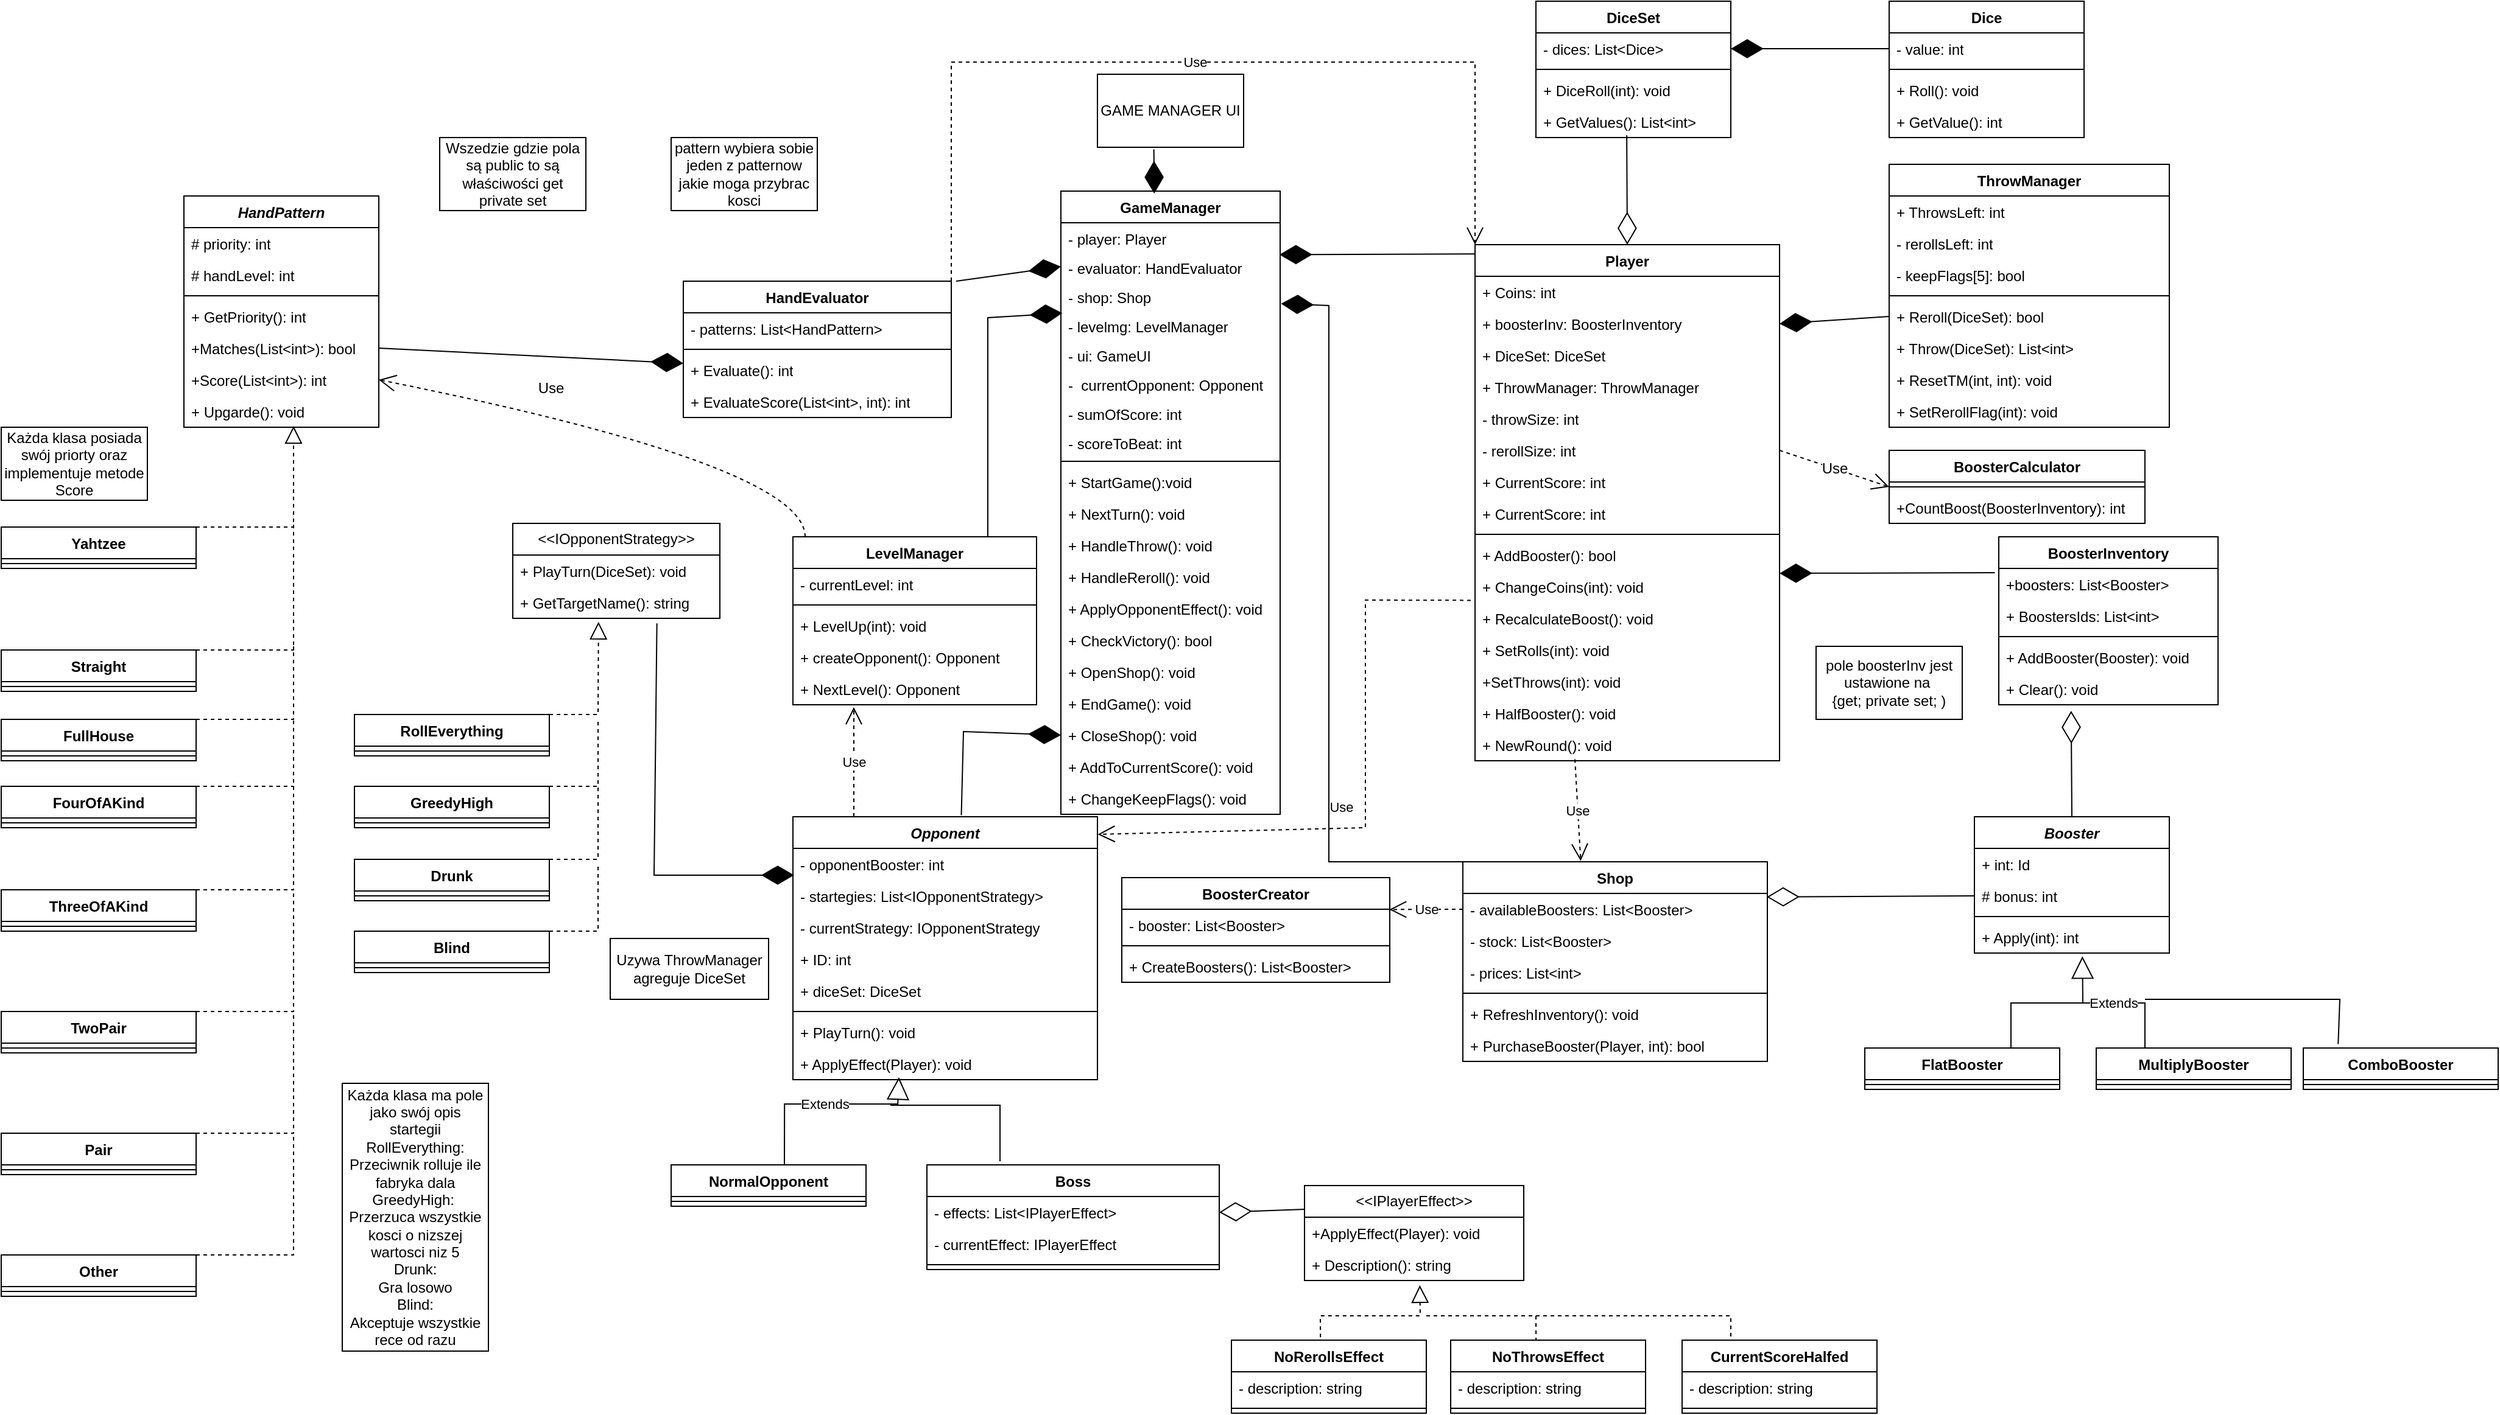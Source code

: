 <mxfile version="27.1.6">
  <diagram name="Strona-1" id="3JbGo9GAIkY4VrxbtScP">
    <mxGraphModel dx="1426" dy="829" grid="1" gridSize="10" guides="1" tooltips="1" connect="1" arrows="1" fold="1" page="1" pageScale="1" pageWidth="827" pageHeight="1169" math="0" shadow="0">
      <root>
        <mxCell id="0" />
        <mxCell id="1" parent="0" />
        <mxCell id="HKwFbB_bQjfoJEp04Cz5-1" value="GameManager" style="swimlane;fontStyle=1;align=center;verticalAlign=top;childLayout=stackLayout;horizontal=1;startSize=26;horizontalStack=0;resizeParent=1;resizeParentMax=0;resizeLast=0;collapsible=1;marginBottom=0;whiteSpace=wrap;html=1;" parent="1" vertex="1">
          <mxGeometry x="910" y="196" width="180" height="512" as="geometry" />
        </mxCell>
        <mxCell id="HKwFbB_bQjfoJEp04Cz5-2" value="- player: Player" style="text;strokeColor=none;fillColor=none;align=left;verticalAlign=top;spacingLeft=4;spacingRight=4;overflow=hidden;rotatable=0;points=[[0,0.5],[1,0.5]];portConstraint=eastwest;whiteSpace=wrap;html=1;" parent="HKwFbB_bQjfoJEp04Cz5-1" vertex="1">
          <mxGeometry y="26" width="180" height="24" as="geometry" />
        </mxCell>
        <mxCell id="HKwFbB_bQjfoJEp04Cz5-3" value="- evaluator: HandEvaluator" style="text;strokeColor=none;fillColor=none;align=left;verticalAlign=top;spacingLeft=4;spacingRight=4;overflow=hidden;rotatable=0;points=[[0,0.5],[1,0.5]];portConstraint=eastwest;whiteSpace=wrap;html=1;" parent="HKwFbB_bQjfoJEp04Cz5-1" vertex="1">
          <mxGeometry y="50" width="180" height="24" as="geometry" />
        </mxCell>
        <mxCell id="HKwFbB_bQjfoJEp04Cz5-4" value="- shop: Shop" style="text;strokeColor=none;fillColor=none;align=left;verticalAlign=top;spacingLeft=4;spacingRight=4;overflow=hidden;rotatable=0;points=[[0,0.5],[1,0.5]];portConstraint=eastwest;whiteSpace=wrap;html=1;" parent="HKwFbB_bQjfoJEp04Cz5-1" vertex="1">
          <mxGeometry y="74" width="180" height="24" as="geometry" />
        </mxCell>
        <mxCell id="HKwFbB_bQjfoJEp04Cz5-5" value="- levelmg: LevelManager&lt;div&gt;&lt;br&gt;&lt;/div&gt;" style="text;strokeColor=none;fillColor=none;align=left;verticalAlign=top;spacingLeft=4;spacingRight=4;overflow=hidden;rotatable=0;points=[[0,0.5],[1,0.5]];portConstraint=eastwest;whiteSpace=wrap;html=1;" parent="HKwFbB_bQjfoJEp04Cz5-1" vertex="1">
          <mxGeometry y="98" width="180" height="24" as="geometry" />
        </mxCell>
        <mxCell id="HKwFbB_bQjfoJEp04Cz5-6" value="- ui: GameUI" style="text;strokeColor=none;fillColor=none;align=left;verticalAlign=top;spacingLeft=4;spacingRight=4;overflow=hidden;rotatable=0;points=[[0,0.5],[1,0.5]];portConstraint=eastwest;whiteSpace=wrap;html=1;" parent="HKwFbB_bQjfoJEp04Cz5-1" vertex="1">
          <mxGeometry y="122" width="180" height="24" as="geometry" />
        </mxCell>
        <mxCell id="HKwFbB_bQjfoJEp04Cz5-7" value="-&amp;nbsp; currentOpponent: Opponent" style="text;strokeColor=none;fillColor=none;align=left;verticalAlign=top;spacingLeft=4;spacingRight=4;overflow=hidden;rotatable=0;points=[[0,0.5],[1,0.5]];portConstraint=eastwest;whiteSpace=wrap;html=1;" parent="HKwFbB_bQjfoJEp04Cz5-1" vertex="1">
          <mxGeometry y="146" width="180" height="24" as="geometry" />
        </mxCell>
        <mxCell id="HKwFbB_bQjfoJEp04Cz5-8" value="- sumOfScore: int" style="text;strokeColor=none;fillColor=none;align=left;verticalAlign=top;spacingLeft=4;spacingRight=4;overflow=hidden;rotatable=0;points=[[0,0.5],[1,0.5]];portConstraint=eastwest;whiteSpace=wrap;html=1;" parent="HKwFbB_bQjfoJEp04Cz5-1" vertex="1">
          <mxGeometry y="170" width="180" height="24" as="geometry" />
        </mxCell>
        <mxCell id="HKwFbB_bQjfoJEp04Cz5-9" value="- scoreToBeat: int" style="text;strokeColor=none;fillColor=none;align=left;verticalAlign=top;spacingLeft=4;spacingRight=4;overflow=hidden;rotatable=0;points=[[0,0.5],[1,0.5]];portConstraint=eastwest;whiteSpace=wrap;html=1;" parent="HKwFbB_bQjfoJEp04Cz5-1" vertex="1">
          <mxGeometry y="194" width="180" height="24" as="geometry" />
        </mxCell>
        <mxCell id="HKwFbB_bQjfoJEp04Cz5-10" value="" style="line;strokeWidth=1;fillColor=none;align=left;verticalAlign=middle;spacingTop=-1;spacingLeft=3;spacingRight=3;rotatable=0;labelPosition=right;points=[];portConstraint=eastwest;strokeColor=inherit;" parent="HKwFbB_bQjfoJEp04Cz5-1" vertex="1">
          <mxGeometry y="218" width="180" height="8" as="geometry" />
        </mxCell>
        <mxCell id="HKwFbB_bQjfoJEp04Cz5-11" value="+ StartGame():void" style="text;strokeColor=none;fillColor=none;align=left;verticalAlign=top;spacingLeft=4;spacingRight=4;overflow=hidden;rotatable=0;points=[[0,0.5],[1,0.5]];portConstraint=eastwest;whiteSpace=wrap;html=1;" parent="HKwFbB_bQjfoJEp04Cz5-1" vertex="1">
          <mxGeometry y="226" width="180" height="26" as="geometry" />
        </mxCell>
        <mxCell id="HKwFbB_bQjfoJEp04Cz5-12" value="+ NextTurn(): void" style="text;strokeColor=none;fillColor=none;align=left;verticalAlign=top;spacingLeft=4;spacingRight=4;overflow=hidden;rotatable=0;points=[[0,0.5],[1,0.5]];portConstraint=eastwest;whiteSpace=wrap;html=1;" parent="HKwFbB_bQjfoJEp04Cz5-1" vertex="1">
          <mxGeometry y="252" width="180" height="26" as="geometry" />
        </mxCell>
        <mxCell id="HKwFbB_bQjfoJEp04Cz5-13" value="+ HandleThrow(): void" style="text;strokeColor=none;fillColor=none;align=left;verticalAlign=top;spacingLeft=4;spacingRight=4;overflow=hidden;rotatable=0;points=[[0,0.5],[1,0.5]];portConstraint=eastwest;whiteSpace=wrap;html=1;" parent="HKwFbB_bQjfoJEp04Cz5-1" vertex="1">
          <mxGeometry y="278" width="180" height="26" as="geometry" />
        </mxCell>
        <mxCell id="HKwFbB_bQjfoJEp04Cz5-14" value="+ HandleReroll(): void" style="text;strokeColor=none;fillColor=none;align=left;verticalAlign=top;spacingLeft=4;spacingRight=4;overflow=hidden;rotatable=0;points=[[0,0.5],[1,0.5]];portConstraint=eastwest;whiteSpace=wrap;html=1;" parent="HKwFbB_bQjfoJEp04Cz5-1" vertex="1">
          <mxGeometry y="304" width="180" height="26" as="geometry" />
        </mxCell>
        <mxCell id="HKwFbB_bQjfoJEp04Cz5-15" value="+ ApplyOpponentEffect(): void" style="text;strokeColor=none;fillColor=none;align=left;verticalAlign=top;spacingLeft=4;spacingRight=4;overflow=hidden;rotatable=0;points=[[0,0.5],[1,0.5]];portConstraint=eastwest;whiteSpace=wrap;html=1;" parent="HKwFbB_bQjfoJEp04Cz5-1" vertex="1">
          <mxGeometry y="330" width="180" height="26" as="geometry" />
        </mxCell>
        <mxCell id="HKwFbB_bQjfoJEp04Cz5-16" value="+ CheckVictory(): bool" style="text;strokeColor=none;fillColor=none;align=left;verticalAlign=top;spacingLeft=4;spacingRight=4;overflow=hidden;rotatable=0;points=[[0,0.5],[1,0.5]];portConstraint=eastwest;whiteSpace=wrap;html=1;" parent="HKwFbB_bQjfoJEp04Cz5-1" vertex="1">
          <mxGeometry y="356" width="180" height="26" as="geometry" />
        </mxCell>
        <mxCell id="HKwFbB_bQjfoJEp04Cz5-17" value="+ OpenShop(): void" style="text;strokeColor=none;fillColor=none;align=left;verticalAlign=top;spacingLeft=4;spacingRight=4;overflow=hidden;rotatable=0;points=[[0,0.5],[1,0.5]];portConstraint=eastwest;whiteSpace=wrap;html=1;" parent="HKwFbB_bQjfoJEp04Cz5-1" vertex="1">
          <mxGeometry y="382" width="180" height="26" as="geometry" />
        </mxCell>
        <mxCell id="HKwFbB_bQjfoJEp04Cz5-18" value="+ EndGame(): void" style="text;strokeColor=none;fillColor=none;align=left;verticalAlign=top;spacingLeft=4;spacingRight=4;overflow=hidden;rotatable=0;points=[[0,0.5],[1,0.5]];portConstraint=eastwest;whiteSpace=wrap;html=1;" parent="HKwFbB_bQjfoJEp04Cz5-1" vertex="1">
          <mxGeometry y="408" width="180" height="26" as="geometry" />
        </mxCell>
        <mxCell id="HKwFbB_bQjfoJEp04Cz5-19" value="+ CloseShop(): void" style="text;strokeColor=none;fillColor=none;align=left;verticalAlign=top;spacingLeft=4;spacingRight=4;overflow=hidden;rotatable=0;points=[[0,0.5],[1,0.5]];portConstraint=eastwest;whiteSpace=wrap;html=1;" parent="HKwFbB_bQjfoJEp04Cz5-1" vertex="1">
          <mxGeometry y="434" width="180" height="26" as="geometry" />
        </mxCell>
        <mxCell id="HKwFbB_bQjfoJEp04Cz5-20" value="+ AddToCurrentScore(): void" style="text;strokeColor=none;fillColor=none;align=left;verticalAlign=top;spacingLeft=4;spacingRight=4;overflow=hidden;rotatable=0;points=[[0,0.5],[1,0.5]];portConstraint=eastwest;whiteSpace=wrap;html=1;" parent="HKwFbB_bQjfoJEp04Cz5-1" vertex="1">
          <mxGeometry y="460" width="180" height="26" as="geometry" />
        </mxCell>
        <mxCell id="HKwFbB_bQjfoJEp04Cz5-21" value="+ ChangeKeepFlags(): void" style="text;strokeColor=none;fillColor=none;align=left;verticalAlign=top;spacingLeft=4;spacingRight=4;overflow=hidden;rotatable=0;points=[[0,0.5],[1,0.5]];portConstraint=eastwest;whiteSpace=wrap;html=1;" parent="HKwFbB_bQjfoJEp04Cz5-1" vertex="1">
          <mxGeometry y="486" width="180" height="26" as="geometry" />
        </mxCell>
        <mxCell id="HKwFbB_bQjfoJEp04Cz5-22" value="Player" style="swimlane;fontStyle=1;align=center;verticalAlign=top;childLayout=stackLayout;horizontal=1;startSize=26;horizontalStack=0;resizeParent=1;resizeParentMax=0;resizeLast=0;collapsible=1;marginBottom=0;whiteSpace=wrap;html=1;" parent="1" vertex="1">
          <mxGeometry x="1250" y="240" width="250" height="424" as="geometry">
            <mxRectangle x="830" y="243" width="70" height="30" as="alternateBounds" />
          </mxGeometry>
        </mxCell>
        <mxCell id="HKwFbB_bQjfoJEp04Cz5-23" value="+ Coins: int" style="text;strokeColor=none;fillColor=none;align=left;verticalAlign=top;spacingLeft=4;spacingRight=4;overflow=hidden;rotatable=0;points=[[0,0.5],[1,0.5]];portConstraint=eastwest;whiteSpace=wrap;html=1;" parent="HKwFbB_bQjfoJEp04Cz5-22" vertex="1">
          <mxGeometry y="26" width="250" height="26" as="geometry" />
        </mxCell>
        <mxCell id="HKwFbB_bQjfoJEp04Cz5-24" value="+ boosterInv: BoosterInventory" style="text;strokeColor=none;fillColor=none;align=left;verticalAlign=top;spacingLeft=4;spacingRight=4;overflow=hidden;rotatable=0;points=[[0,0.5],[1,0.5]];portConstraint=eastwest;whiteSpace=wrap;html=1;" parent="HKwFbB_bQjfoJEp04Cz5-22" vertex="1">
          <mxGeometry y="52" width="250" height="26" as="geometry" />
        </mxCell>
        <mxCell id="HKwFbB_bQjfoJEp04Cz5-25" value="+ DiceSet: DiceSet" style="text;strokeColor=none;fillColor=none;align=left;verticalAlign=top;spacingLeft=4;spacingRight=4;overflow=hidden;rotatable=0;points=[[0,0.5],[1,0.5]];portConstraint=eastwest;whiteSpace=wrap;html=1;" parent="HKwFbB_bQjfoJEp04Cz5-22" vertex="1">
          <mxGeometry y="78" width="250" height="26" as="geometry" />
        </mxCell>
        <mxCell id="HKwFbB_bQjfoJEp04Cz5-26" value="+ ThrowManager: ThrowManager" style="text;strokeColor=none;fillColor=none;align=left;verticalAlign=top;spacingLeft=4;spacingRight=4;overflow=hidden;rotatable=0;points=[[0,0.5],[1,0.5]];portConstraint=eastwest;whiteSpace=wrap;html=1;" parent="HKwFbB_bQjfoJEp04Cz5-22" vertex="1">
          <mxGeometry y="104" width="250" height="26" as="geometry" />
        </mxCell>
        <mxCell id="HKwFbB_bQjfoJEp04Cz5-27" value="- throwSize: int" style="text;strokeColor=none;fillColor=none;align=left;verticalAlign=top;spacingLeft=4;spacingRight=4;overflow=hidden;rotatable=0;points=[[0,0.5],[1,0.5]];portConstraint=eastwest;whiteSpace=wrap;html=1;" parent="HKwFbB_bQjfoJEp04Cz5-22" vertex="1">
          <mxGeometry y="130" width="250" height="26" as="geometry" />
        </mxCell>
        <mxCell id="HKwFbB_bQjfoJEp04Cz5-28" value="- rerollSize: int" style="text;strokeColor=none;fillColor=none;align=left;verticalAlign=top;spacingLeft=4;spacingRight=4;overflow=hidden;rotatable=0;points=[[0,0.5],[1,0.5]];portConstraint=eastwest;whiteSpace=wrap;html=1;" parent="HKwFbB_bQjfoJEp04Cz5-22" vertex="1">
          <mxGeometry y="156" width="250" height="26" as="geometry" />
        </mxCell>
        <mxCell id="HKwFbB_bQjfoJEp04Cz5-29" value="+ CurrentScore: int" style="text;strokeColor=none;fillColor=none;align=left;verticalAlign=top;spacingLeft=4;spacingRight=4;overflow=hidden;rotatable=0;points=[[0,0.5],[1,0.5]];portConstraint=eastwest;whiteSpace=wrap;html=1;" parent="HKwFbB_bQjfoJEp04Cz5-22" vertex="1">
          <mxGeometry y="182" width="250" height="26" as="geometry" />
        </mxCell>
        <mxCell id="HKwFbB_bQjfoJEp04Cz5-30" value="+ CurrentScore: int" style="text;strokeColor=none;fillColor=none;align=left;verticalAlign=top;spacingLeft=4;spacingRight=4;overflow=hidden;rotatable=0;points=[[0,0.5],[1,0.5]];portConstraint=eastwest;whiteSpace=wrap;html=1;" parent="HKwFbB_bQjfoJEp04Cz5-22" vertex="1">
          <mxGeometry y="208" width="250" height="26" as="geometry" />
        </mxCell>
        <mxCell id="HKwFbB_bQjfoJEp04Cz5-31" value="" style="line;strokeWidth=1;fillColor=none;align=left;verticalAlign=middle;spacingTop=-1;spacingLeft=3;spacingRight=3;rotatable=0;labelPosition=right;points=[];portConstraint=eastwest;strokeColor=inherit;" parent="HKwFbB_bQjfoJEp04Cz5-22" vertex="1">
          <mxGeometry y="234" width="250" height="8" as="geometry" />
        </mxCell>
        <mxCell id="HKwFbB_bQjfoJEp04Cz5-32" value="+ AddBooster(): bool" style="text;strokeColor=none;fillColor=none;align=left;verticalAlign=top;spacingLeft=4;spacingRight=4;overflow=hidden;rotatable=0;points=[[0,0.5],[1,0.5]];portConstraint=eastwest;whiteSpace=wrap;html=1;" parent="HKwFbB_bQjfoJEp04Cz5-22" vertex="1">
          <mxGeometry y="242" width="250" height="26" as="geometry" />
        </mxCell>
        <mxCell id="HKwFbB_bQjfoJEp04Cz5-33" value="+ ChangeCoins(int): void" style="text;strokeColor=none;fillColor=none;align=left;verticalAlign=top;spacingLeft=4;spacingRight=4;overflow=hidden;rotatable=0;points=[[0,0.5],[1,0.5]];portConstraint=eastwest;whiteSpace=wrap;html=1;" parent="HKwFbB_bQjfoJEp04Cz5-22" vertex="1">
          <mxGeometry y="268" width="250" height="26" as="geometry" />
        </mxCell>
        <mxCell id="HKwFbB_bQjfoJEp04Cz5-34" value="+ RecalculateBoost(): void" style="text;strokeColor=none;fillColor=none;align=left;verticalAlign=top;spacingLeft=4;spacingRight=4;overflow=hidden;rotatable=0;points=[[0,0.5],[1,0.5]];portConstraint=eastwest;whiteSpace=wrap;html=1;" parent="HKwFbB_bQjfoJEp04Cz5-22" vertex="1">
          <mxGeometry y="294" width="250" height="26" as="geometry" />
        </mxCell>
        <mxCell id="HKwFbB_bQjfoJEp04Cz5-35" value="+ SetRolls(int): void" style="text;strokeColor=none;fillColor=none;align=left;verticalAlign=top;spacingLeft=4;spacingRight=4;overflow=hidden;rotatable=0;points=[[0,0.5],[1,0.5]];portConstraint=eastwest;whiteSpace=wrap;html=1;" parent="HKwFbB_bQjfoJEp04Cz5-22" vertex="1">
          <mxGeometry y="320" width="250" height="26" as="geometry" />
        </mxCell>
        <mxCell id="HKwFbB_bQjfoJEp04Cz5-36" value="+SetThrows(int): void" style="text;strokeColor=none;fillColor=none;align=left;verticalAlign=top;spacingLeft=4;spacingRight=4;overflow=hidden;rotatable=0;points=[[0,0.5],[1,0.5]];portConstraint=eastwest;whiteSpace=wrap;html=1;" parent="HKwFbB_bQjfoJEp04Cz5-22" vertex="1">
          <mxGeometry y="346" width="250" height="26" as="geometry" />
        </mxCell>
        <mxCell id="HKwFbB_bQjfoJEp04Cz5-37" value="+ HalfBooster(): void" style="text;strokeColor=none;fillColor=none;align=left;verticalAlign=top;spacingLeft=4;spacingRight=4;overflow=hidden;rotatable=0;points=[[0,0.5],[1,0.5]];portConstraint=eastwest;whiteSpace=wrap;html=1;" parent="HKwFbB_bQjfoJEp04Cz5-22" vertex="1">
          <mxGeometry y="372" width="250" height="26" as="geometry" />
        </mxCell>
        <mxCell id="HKwFbB_bQjfoJEp04Cz5-38" value="+ NewRound(): void" style="text;strokeColor=none;fillColor=none;align=left;verticalAlign=top;spacingLeft=4;spacingRight=4;overflow=hidden;rotatable=0;points=[[0,0.5],[1,0.5]];portConstraint=eastwest;whiteSpace=wrap;html=1;" parent="HKwFbB_bQjfoJEp04Cz5-22" vertex="1">
          <mxGeometry y="398" width="250" height="26" as="geometry" />
        </mxCell>
        <mxCell id="HKwFbB_bQjfoJEp04Cz5-39" value="" style="endArrow=diamondThin;endFill=1;endSize=24;html=1;rounded=0;exitX=0;exitY=0.018;exitDx=0;exitDy=0;entryX=0.997;entryY=0.092;entryDx=0;entryDy=0;entryPerimeter=0;exitPerimeter=0;" parent="1" source="HKwFbB_bQjfoJEp04Cz5-22" target="HKwFbB_bQjfoJEp04Cz5-3" edge="1">
          <mxGeometry width="160" relative="1" as="geometry">
            <mxPoint x="1190" y="447" as="sourcePoint" />
            <mxPoint x="1040" y="347" as="targetPoint" />
          </mxGeometry>
        </mxCell>
        <mxCell id="HKwFbB_bQjfoJEp04Cz5-40" value="BoosterInventory" style="swimlane;fontStyle=1;align=center;verticalAlign=top;childLayout=stackLayout;horizontal=1;startSize=26;horizontalStack=0;resizeParent=1;resizeParentMax=0;resizeLast=0;collapsible=1;marginBottom=0;whiteSpace=wrap;html=1;" parent="1" vertex="1">
          <mxGeometry x="1680" y="480" width="180" height="138" as="geometry" />
        </mxCell>
        <mxCell id="HKwFbB_bQjfoJEp04Cz5-41" value="+boosters: List&amp;lt;Booster&amp;gt;" style="text;strokeColor=none;fillColor=none;align=left;verticalAlign=top;spacingLeft=4;spacingRight=4;overflow=hidden;rotatable=0;points=[[0,0.5],[1,0.5]];portConstraint=eastwest;whiteSpace=wrap;html=1;" parent="HKwFbB_bQjfoJEp04Cz5-40" vertex="1">
          <mxGeometry y="26" width="180" height="26" as="geometry" />
        </mxCell>
        <mxCell id="-SWtafrbvMWJWGkDT9lV-1" value="+ BoostersIds: List&amp;lt;int&amp;gt;" style="text;strokeColor=none;fillColor=none;align=left;verticalAlign=top;spacingLeft=4;spacingRight=4;overflow=hidden;rotatable=0;points=[[0,0.5],[1,0.5]];portConstraint=eastwest;whiteSpace=wrap;html=1;" vertex="1" parent="HKwFbB_bQjfoJEp04Cz5-40">
          <mxGeometry y="52" width="180" height="26" as="geometry" />
        </mxCell>
        <mxCell id="HKwFbB_bQjfoJEp04Cz5-42" value="" style="line;strokeWidth=1;fillColor=none;align=left;verticalAlign=middle;spacingTop=-1;spacingLeft=3;spacingRight=3;rotatable=0;labelPosition=right;points=[];portConstraint=eastwest;strokeColor=inherit;" parent="HKwFbB_bQjfoJEp04Cz5-40" vertex="1">
          <mxGeometry y="78" width="180" height="8" as="geometry" />
        </mxCell>
        <mxCell id="HKwFbB_bQjfoJEp04Cz5-43" value="+ AddBooster(Booster): void" style="text;strokeColor=none;fillColor=none;align=left;verticalAlign=top;spacingLeft=4;spacingRight=4;overflow=hidden;rotatable=0;points=[[0,0.5],[1,0.5]];portConstraint=eastwest;whiteSpace=wrap;html=1;" parent="HKwFbB_bQjfoJEp04Cz5-40" vertex="1">
          <mxGeometry y="86" width="180" height="26" as="geometry" />
        </mxCell>
        <mxCell id="HKwFbB_bQjfoJEp04Cz5-44" value="+ Clear(): void" style="text;strokeColor=none;fillColor=none;align=left;verticalAlign=top;spacingLeft=4;spacingRight=4;overflow=hidden;rotatable=0;points=[[0,0.5],[1,0.5]];portConstraint=eastwest;whiteSpace=wrap;html=1;" parent="HKwFbB_bQjfoJEp04Cz5-40" vertex="1">
          <mxGeometry y="112" width="180" height="26" as="geometry" />
        </mxCell>
        <mxCell id="HKwFbB_bQjfoJEp04Cz5-45" value="" style="endArrow=diamondThin;endFill=0;endSize=24;html=1;rounded=0;exitX=0.5;exitY=0;exitDx=0;exitDy=0;entryX=0.33;entryY=1.192;entryDx=0;entryDy=0;entryPerimeter=0;" parent="1" source="HKwFbB_bQjfoJEp04Cz5-46" target="HKwFbB_bQjfoJEp04Cz5-44" edge="1">
          <mxGeometry width="160" relative="1" as="geometry">
            <mxPoint x="1585" y="517" as="sourcePoint" />
            <mxPoint x="1740" y="620" as="targetPoint" />
          </mxGeometry>
        </mxCell>
        <mxCell id="HKwFbB_bQjfoJEp04Cz5-46" value="&lt;i&gt;Booster&lt;/i&gt;" style="swimlane;fontStyle=1;align=center;verticalAlign=top;childLayout=stackLayout;horizontal=1;startSize=26;horizontalStack=0;resizeParent=1;resizeParentMax=0;resizeLast=0;collapsible=1;marginBottom=0;whiteSpace=wrap;html=1;" parent="1" vertex="1">
          <mxGeometry x="1660" y="710" width="160" height="112" as="geometry" />
        </mxCell>
        <mxCell id="HKwFbB_bQjfoJEp04Cz5-47" value="+ int: Id" style="text;strokeColor=none;fillColor=none;align=left;verticalAlign=top;spacingLeft=4;spacingRight=4;overflow=hidden;rotatable=0;points=[[0,0.5],[1,0.5]];portConstraint=eastwest;whiteSpace=wrap;html=1;" parent="HKwFbB_bQjfoJEp04Cz5-46" vertex="1">
          <mxGeometry y="26" width="160" height="26" as="geometry" />
        </mxCell>
        <mxCell id="HKwFbB_bQjfoJEp04Cz5-48" value="# bonus: int&amp;nbsp;" style="text;strokeColor=none;fillColor=none;align=left;verticalAlign=top;spacingLeft=4;spacingRight=4;overflow=hidden;rotatable=0;points=[[0,0.5],[1,0.5]];portConstraint=eastwest;whiteSpace=wrap;html=1;" parent="HKwFbB_bQjfoJEp04Cz5-46" vertex="1">
          <mxGeometry y="52" width="160" height="26" as="geometry" />
        </mxCell>
        <mxCell id="HKwFbB_bQjfoJEp04Cz5-49" value="" style="line;strokeWidth=1;fillColor=none;align=left;verticalAlign=middle;spacingTop=-1;spacingLeft=3;spacingRight=3;rotatable=0;labelPosition=right;points=[];portConstraint=eastwest;strokeColor=inherit;" parent="HKwFbB_bQjfoJEp04Cz5-46" vertex="1">
          <mxGeometry y="78" width="160" height="8" as="geometry" />
        </mxCell>
        <mxCell id="HKwFbB_bQjfoJEp04Cz5-50" value="+ Apply(int): int" style="text;strokeColor=none;fillColor=none;align=left;verticalAlign=top;spacingLeft=4;spacingRight=4;overflow=hidden;rotatable=0;points=[[0,0.5],[1,0.5]];portConstraint=eastwest;whiteSpace=wrap;html=1;" parent="HKwFbB_bQjfoJEp04Cz5-46" vertex="1">
          <mxGeometry y="86" width="160" height="26" as="geometry" />
        </mxCell>
        <mxCell id="HKwFbB_bQjfoJEp04Cz5-51" value="FlatBooster" style="swimlane;fontStyle=1;align=center;verticalAlign=top;childLayout=stackLayout;horizontal=1;startSize=26;horizontalStack=0;resizeParent=1;resizeParentMax=0;resizeLast=0;collapsible=1;marginBottom=0;whiteSpace=wrap;html=1;" parent="1" vertex="1">
          <mxGeometry x="1570" y="900" width="160" height="34" as="geometry" />
        </mxCell>
        <mxCell id="HKwFbB_bQjfoJEp04Cz5-52" value="" style="line;strokeWidth=1;fillColor=none;align=left;verticalAlign=middle;spacingTop=-1;spacingLeft=3;spacingRight=3;rotatable=0;labelPosition=right;points=[];portConstraint=eastwest;strokeColor=inherit;" parent="HKwFbB_bQjfoJEp04Cz5-51" vertex="1">
          <mxGeometry y="26" width="160" height="8" as="geometry" />
        </mxCell>
        <mxCell id="HKwFbB_bQjfoJEp04Cz5-53" value="MultiplyBooster" style="swimlane;fontStyle=1;align=center;verticalAlign=top;childLayout=stackLayout;horizontal=1;startSize=26;horizontalStack=0;resizeParent=1;resizeParentMax=0;resizeLast=0;collapsible=1;marginBottom=0;whiteSpace=wrap;html=1;" parent="1" vertex="1">
          <mxGeometry x="1760" y="900" width="160" height="34" as="geometry" />
        </mxCell>
        <mxCell id="HKwFbB_bQjfoJEp04Cz5-54" value="" style="line;strokeWidth=1;fillColor=none;align=left;verticalAlign=middle;spacingTop=-1;spacingLeft=3;spacingRight=3;rotatable=0;labelPosition=right;points=[];portConstraint=eastwest;strokeColor=inherit;" parent="HKwFbB_bQjfoJEp04Cz5-53" vertex="1">
          <mxGeometry y="26" width="160" height="8" as="geometry" />
        </mxCell>
        <mxCell id="HKwFbB_bQjfoJEp04Cz5-55" value="Extends" style="endArrow=block;endSize=16;endFill=0;html=1;rounded=0;entryX=0.554;entryY=1.1;entryDx=0;entryDy=0;entryPerimeter=0;exitX=0.25;exitY=0;exitDx=0;exitDy=0;" parent="1" source="HKwFbB_bQjfoJEp04Cz5-53" target="HKwFbB_bQjfoJEp04Cz5-50" edge="1">
          <mxGeometry width="160" relative="1" as="geometry">
            <mxPoint x="1660" y="980" as="sourcePoint" />
            <mxPoint x="1820" y="980" as="targetPoint" />
            <Array as="points">
              <mxPoint x="1800" y="863" />
              <mxPoint x="1749" y="863" />
            </Array>
          </mxGeometry>
        </mxCell>
        <mxCell id="HKwFbB_bQjfoJEp04Cz5-56" value="Shop" style="swimlane;fontStyle=1;align=center;verticalAlign=top;childLayout=stackLayout;horizontal=1;startSize=26;horizontalStack=0;resizeParent=1;resizeParentMax=0;resizeLast=0;collapsible=1;marginBottom=0;whiteSpace=wrap;html=1;" parent="1" vertex="1">
          <mxGeometry x="1240" y="747" width="250" height="164" as="geometry" />
        </mxCell>
        <mxCell id="HKwFbB_bQjfoJEp04Cz5-57" value="- availableBoosters: List&amp;lt;Booster&amp;gt;" style="text;strokeColor=none;fillColor=none;align=left;verticalAlign=top;spacingLeft=4;spacingRight=4;overflow=hidden;rotatable=0;points=[[0,0.5],[1,0.5]];portConstraint=eastwest;whiteSpace=wrap;html=1;" parent="HKwFbB_bQjfoJEp04Cz5-56" vertex="1">
          <mxGeometry y="26" width="250" height="26" as="geometry" />
        </mxCell>
        <mxCell id="HKwFbB_bQjfoJEp04Cz5-58" value="- stock: List&amp;lt;Booster&amp;gt;" style="text;strokeColor=none;fillColor=none;align=left;verticalAlign=top;spacingLeft=4;spacingRight=4;overflow=hidden;rotatable=0;points=[[0,0.5],[1,0.5]];portConstraint=eastwest;whiteSpace=wrap;html=1;" parent="HKwFbB_bQjfoJEp04Cz5-56" vertex="1">
          <mxGeometry y="52" width="250" height="26" as="geometry" />
        </mxCell>
        <mxCell id="HKwFbB_bQjfoJEp04Cz5-59" value="- prices: List&amp;lt;int&amp;gt;" style="text;strokeColor=none;fillColor=none;align=left;verticalAlign=top;spacingLeft=4;spacingRight=4;overflow=hidden;rotatable=0;points=[[0,0.5],[1,0.5]];portConstraint=eastwest;whiteSpace=wrap;html=1;" parent="HKwFbB_bQjfoJEp04Cz5-56" vertex="1">
          <mxGeometry y="78" width="250" height="26" as="geometry" />
        </mxCell>
        <mxCell id="HKwFbB_bQjfoJEp04Cz5-60" value="" style="line;strokeWidth=1;fillColor=none;align=left;verticalAlign=middle;spacingTop=-1;spacingLeft=3;spacingRight=3;rotatable=0;labelPosition=right;points=[];portConstraint=eastwest;strokeColor=inherit;" parent="HKwFbB_bQjfoJEp04Cz5-56" vertex="1">
          <mxGeometry y="104" width="250" height="8" as="geometry" />
        </mxCell>
        <mxCell id="HKwFbB_bQjfoJEp04Cz5-61" value="+ RefreshInventory(): void" style="text;strokeColor=none;fillColor=none;align=left;verticalAlign=top;spacingLeft=4;spacingRight=4;overflow=hidden;rotatable=0;points=[[0,0.5],[1,0.5]];portConstraint=eastwest;whiteSpace=wrap;html=1;" parent="HKwFbB_bQjfoJEp04Cz5-56" vertex="1">
          <mxGeometry y="112" width="250" height="26" as="geometry" />
        </mxCell>
        <mxCell id="HKwFbB_bQjfoJEp04Cz5-62" value="+ PurchaseBooster(Player, int): bool" style="text;strokeColor=none;fillColor=none;align=left;verticalAlign=top;spacingLeft=4;spacingRight=4;overflow=hidden;rotatable=0;points=[[0,0.5],[1,0.5]];portConstraint=eastwest;whiteSpace=wrap;html=1;" parent="HKwFbB_bQjfoJEp04Cz5-56" vertex="1">
          <mxGeometry y="138" width="250" height="26" as="geometry" />
        </mxCell>
        <mxCell id="HKwFbB_bQjfoJEp04Cz5-63" value="" style="endArrow=diamondThin;endFill=1;endSize=24;html=1;rounded=0;exitX=0;exitY=0;exitDx=0;exitDy=0;entryX=1.004;entryY=0.771;entryDx=0;entryDy=0;entryPerimeter=0;" parent="1" source="HKwFbB_bQjfoJEp04Cz5-56" target="HKwFbB_bQjfoJEp04Cz5-4" edge="1">
          <mxGeometry width="160" relative="1" as="geometry">
            <mxPoint x="1340" y="567" as="sourcePoint" />
            <mxPoint x="1030" y="387" as="targetPoint" />
            <Array as="points">
              <mxPoint x="1130" y="747" />
              <mxPoint x="1130" y="290" />
            </Array>
          </mxGeometry>
        </mxCell>
        <mxCell id="HKwFbB_bQjfoJEp04Cz5-64" value="Use" style="endArrow=open;endSize=12;dashed=1;html=1;rounded=0;entryX=0.387;entryY=-0.004;entryDx=0;entryDy=0;entryPerimeter=0;exitX=0.328;exitY=0.951;exitDx=0;exitDy=0;exitPerimeter=0;" parent="1" source="HKwFbB_bQjfoJEp04Cz5-38" target="HKwFbB_bQjfoJEp04Cz5-56" edge="1">
          <mxGeometry x="0.015" width="160" relative="1" as="geometry">
            <mxPoint x="1337" y="700" as="sourcePoint" />
            <mxPoint x="1339" y="656" as="targetPoint" />
            <mxPoint as="offset" />
          </mxGeometry>
        </mxCell>
        <mxCell id="HKwFbB_bQjfoJEp04Cz5-65" value="" style="endArrow=diamondThin;endFill=0;endSize=24;html=1;rounded=0;exitX=0;exitY=0.5;exitDx=0;exitDy=0;entryX=0.998;entryY=0.112;entryDx=0;entryDy=0;entryPerimeter=0;" parent="1" source="HKwFbB_bQjfoJEp04Cz5-48" target="HKwFbB_bQjfoJEp04Cz5-57" edge="1">
          <mxGeometry width="160" relative="1" as="geometry">
            <mxPoint x="1590" y="567" as="sourcePoint" />
            <mxPoint x="1750" y="567" as="targetPoint" />
          </mxGeometry>
        </mxCell>
        <mxCell id="HKwFbB_bQjfoJEp04Cz5-66" value="HandEvaluator" style="swimlane;fontStyle=1;align=center;verticalAlign=top;childLayout=stackLayout;horizontal=1;startSize=26;horizontalStack=0;resizeParent=1;resizeParentMax=0;resizeLast=0;collapsible=1;marginBottom=0;whiteSpace=wrap;html=1;" parent="1" vertex="1">
          <mxGeometry x="600" y="270" width="220" height="112" as="geometry" />
        </mxCell>
        <mxCell id="HKwFbB_bQjfoJEp04Cz5-67" value="- patterns: List&amp;lt;HandPattern&amp;gt;" style="text;strokeColor=none;fillColor=none;align=left;verticalAlign=top;spacingLeft=4;spacingRight=4;overflow=hidden;rotatable=0;points=[[0,0.5],[1,0.5]];portConstraint=eastwest;whiteSpace=wrap;html=1;" parent="HKwFbB_bQjfoJEp04Cz5-66" vertex="1">
          <mxGeometry y="26" width="220" height="26" as="geometry" />
        </mxCell>
        <mxCell id="HKwFbB_bQjfoJEp04Cz5-68" value="" style="line;strokeWidth=1;fillColor=none;align=left;verticalAlign=middle;spacingTop=-1;spacingLeft=3;spacingRight=3;rotatable=0;labelPosition=right;points=[];portConstraint=eastwest;strokeColor=inherit;" parent="HKwFbB_bQjfoJEp04Cz5-66" vertex="1">
          <mxGeometry y="52" width="220" height="8" as="geometry" />
        </mxCell>
        <mxCell id="HKwFbB_bQjfoJEp04Cz5-69" value="+ Evaluate(): int" style="text;strokeColor=none;fillColor=none;align=left;verticalAlign=top;spacingLeft=4;spacingRight=4;overflow=hidden;rotatable=0;points=[[0,0.5],[1,0.5]];portConstraint=eastwest;whiteSpace=wrap;html=1;" parent="HKwFbB_bQjfoJEp04Cz5-66" vertex="1">
          <mxGeometry y="60" width="220" height="26" as="geometry" />
        </mxCell>
        <mxCell id="HKwFbB_bQjfoJEp04Cz5-70" value="+ EvaluateScore(List&amp;lt;int&amp;gt;, int): int" style="text;strokeColor=none;fillColor=none;align=left;verticalAlign=top;spacingLeft=4;spacingRight=4;overflow=hidden;rotatable=0;points=[[0,0.5],[1,0.5]];portConstraint=eastwest;whiteSpace=wrap;html=1;" parent="HKwFbB_bQjfoJEp04Cz5-66" vertex="1">
          <mxGeometry y="86" width="220" height="26" as="geometry" />
        </mxCell>
        <mxCell id="HKwFbB_bQjfoJEp04Cz5-71" value="pattern wybiera sobie jeden z patternow jakie moga przybrac kosci" style="whiteSpace=wrap;html=1;" parent="1" vertex="1">
          <mxGeometry x="590" y="152" width="120" height="60" as="geometry" />
        </mxCell>
        <mxCell id="HKwFbB_bQjfoJEp04Cz5-72" value="&lt;i&gt;HandPattern&lt;/i&gt;" style="swimlane;fontStyle=1;align=center;verticalAlign=top;childLayout=stackLayout;horizontal=1;startSize=26;horizontalStack=0;resizeParent=1;resizeParentMax=0;resizeLast=0;collapsible=1;marginBottom=0;whiteSpace=wrap;html=1;" parent="1" vertex="1">
          <mxGeometry x="190" y="200" width="160" height="190" as="geometry" />
        </mxCell>
        <mxCell id="HKwFbB_bQjfoJEp04Cz5-73" value="# priority: int" style="text;strokeColor=none;fillColor=none;align=left;verticalAlign=top;spacingLeft=4;spacingRight=4;overflow=hidden;rotatable=0;points=[[0,0.5],[1,0.5]];portConstraint=eastwest;whiteSpace=wrap;html=1;" parent="HKwFbB_bQjfoJEp04Cz5-72" vertex="1">
          <mxGeometry y="26" width="160" height="26" as="geometry" />
        </mxCell>
        <mxCell id="HKwFbB_bQjfoJEp04Cz5-74" value="# handLevel: int" style="text;strokeColor=none;fillColor=none;align=left;verticalAlign=top;spacingLeft=4;spacingRight=4;overflow=hidden;rotatable=0;points=[[0,0.5],[1,0.5]];portConstraint=eastwest;whiteSpace=wrap;html=1;" parent="HKwFbB_bQjfoJEp04Cz5-72" vertex="1">
          <mxGeometry y="52" width="160" height="26" as="geometry" />
        </mxCell>
        <mxCell id="HKwFbB_bQjfoJEp04Cz5-75" value="" style="line;strokeWidth=1;fillColor=none;align=left;verticalAlign=middle;spacingTop=-1;spacingLeft=3;spacingRight=3;rotatable=0;labelPosition=right;points=[];portConstraint=eastwest;strokeColor=inherit;" parent="HKwFbB_bQjfoJEp04Cz5-72" vertex="1">
          <mxGeometry y="78" width="160" height="8" as="geometry" />
        </mxCell>
        <mxCell id="HKwFbB_bQjfoJEp04Cz5-76" value="+ GetPriority(): int" style="text;strokeColor=none;fillColor=none;align=left;verticalAlign=top;spacingLeft=4;spacingRight=4;overflow=hidden;rotatable=0;points=[[0,0.5],[1,0.5]];portConstraint=eastwest;whiteSpace=wrap;html=1;" parent="HKwFbB_bQjfoJEp04Cz5-72" vertex="1">
          <mxGeometry y="86" width="160" height="26" as="geometry" />
        </mxCell>
        <mxCell id="HKwFbB_bQjfoJEp04Cz5-77" value="+Matches(List&amp;lt;int&amp;gt;): bool" style="text;strokeColor=none;fillColor=none;align=left;verticalAlign=top;spacingLeft=4;spacingRight=4;overflow=hidden;rotatable=0;points=[[0,0.5],[1,0.5]];portConstraint=eastwest;whiteSpace=wrap;html=1;" parent="HKwFbB_bQjfoJEp04Cz5-72" vertex="1">
          <mxGeometry y="112" width="160" height="26" as="geometry" />
        </mxCell>
        <mxCell id="HKwFbB_bQjfoJEp04Cz5-78" value="+Score(List&amp;lt;int&amp;gt;): int" style="text;strokeColor=none;fillColor=none;align=left;verticalAlign=top;spacingLeft=4;spacingRight=4;overflow=hidden;rotatable=0;points=[[0,0.5],[1,0.5]];portConstraint=eastwest;whiteSpace=wrap;html=1;" parent="HKwFbB_bQjfoJEp04Cz5-72" vertex="1">
          <mxGeometry y="138" width="160" height="26" as="geometry" />
        </mxCell>
        <mxCell id="HKwFbB_bQjfoJEp04Cz5-79" value="+ Upgarde(): void" style="text;strokeColor=none;fillColor=none;align=left;verticalAlign=top;spacingLeft=4;spacingRight=4;overflow=hidden;rotatable=0;points=[[0,0.5],[1,0.5]];portConstraint=eastwest;whiteSpace=wrap;html=1;" parent="HKwFbB_bQjfoJEp04Cz5-72" vertex="1">
          <mxGeometry y="164" width="160" height="26" as="geometry" />
        </mxCell>
        <mxCell id="HKwFbB_bQjfoJEp04Cz5-80" value="Yahtzee" style="swimlane;fontStyle=1;align=center;verticalAlign=top;childLayout=stackLayout;horizontal=1;startSize=26;horizontalStack=0;resizeParent=1;resizeParentMax=0;resizeLast=0;collapsible=1;marginBottom=0;whiteSpace=wrap;html=1;" parent="1" vertex="1">
          <mxGeometry x="40" y="472" width="160" height="34" as="geometry">
            <mxRectangle x="10" y="512" width="80" height="30" as="alternateBounds" />
          </mxGeometry>
        </mxCell>
        <mxCell id="HKwFbB_bQjfoJEp04Cz5-81" value="" style="line;strokeWidth=1;fillColor=none;align=left;verticalAlign=middle;spacingTop=-1;spacingLeft=3;spacingRight=3;rotatable=0;labelPosition=right;points=[];portConstraint=eastwest;strokeColor=inherit;" parent="HKwFbB_bQjfoJEp04Cz5-80" vertex="1">
          <mxGeometry y="26" width="160" height="8" as="geometry" />
        </mxCell>
        <mxCell id="HKwFbB_bQjfoJEp04Cz5-82" value="Straight" style="swimlane;fontStyle=1;align=center;verticalAlign=top;childLayout=stackLayout;horizontal=1;startSize=26;horizontalStack=0;resizeParent=1;resizeParentMax=0;resizeLast=0;collapsible=1;marginBottom=0;whiteSpace=wrap;html=1;" parent="1" vertex="1">
          <mxGeometry x="40" y="573" width="160" height="34" as="geometry" />
        </mxCell>
        <mxCell id="HKwFbB_bQjfoJEp04Cz5-83" value="" style="line;strokeWidth=1;fillColor=none;align=left;verticalAlign=middle;spacingTop=-1;spacingLeft=3;spacingRight=3;rotatable=0;labelPosition=right;points=[];portConstraint=eastwest;strokeColor=inherit;" parent="HKwFbB_bQjfoJEp04Cz5-82" vertex="1">
          <mxGeometry y="26" width="160" height="8" as="geometry" />
        </mxCell>
        <mxCell id="HKwFbB_bQjfoJEp04Cz5-84" value="FullHouse" style="swimlane;fontStyle=1;align=center;verticalAlign=top;childLayout=stackLayout;horizontal=1;startSize=26;horizontalStack=0;resizeParent=1;resizeParentMax=0;resizeLast=0;collapsible=1;marginBottom=0;whiteSpace=wrap;html=1;" parent="1" vertex="1">
          <mxGeometry x="40" y="630" width="160" height="34" as="geometry" />
        </mxCell>
        <mxCell id="HKwFbB_bQjfoJEp04Cz5-85" value="" style="line;strokeWidth=1;fillColor=none;align=left;verticalAlign=middle;spacingTop=-1;spacingLeft=3;spacingRight=3;rotatable=0;labelPosition=right;points=[];portConstraint=eastwest;strokeColor=inherit;" parent="HKwFbB_bQjfoJEp04Cz5-84" vertex="1">
          <mxGeometry y="26" width="160" height="8" as="geometry" />
        </mxCell>
        <mxCell id="HKwFbB_bQjfoJEp04Cz5-86" value="ThreeOfAKind" style="swimlane;fontStyle=1;align=center;verticalAlign=top;childLayout=stackLayout;horizontal=1;startSize=26;horizontalStack=0;resizeParent=1;resizeParentMax=0;resizeLast=0;collapsible=1;marginBottom=0;whiteSpace=wrap;html=1;" parent="1" vertex="1">
          <mxGeometry x="40" y="770" width="160" height="34" as="geometry" />
        </mxCell>
        <mxCell id="HKwFbB_bQjfoJEp04Cz5-87" value="" style="line;strokeWidth=1;fillColor=none;align=left;verticalAlign=middle;spacingTop=-1;spacingLeft=3;spacingRight=3;rotatable=0;labelPosition=right;points=[];portConstraint=eastwest;strokeColor=inherit;" parent="HKwFbB_bQjfoJEp04Cz5-86" vertex="1">
          <mxGeometry y="26" width="160" height="8" as="geometry" />
        </mxCell>
        <mxCell id="HKwFbB_bQjfoJEp04Cz5-88" value="TwoPair" style="swimlane;fontStyle=1;align=center;verticalAlign=top;childLayout=stackLayout;horizontal=1;startSize=26;horizontalStack=0;resizeParent=1;resizeParentMax=0;resizeLast=0;collapsible=1;marginBottom=0;whiteSpace=wrap;html=1;" parent="1" vertex="1">
          <mxGeometry x="40" y="870" width="160" height="34" as="geometry" />
        </mxCell>
        <mxCell id="HKwFbB_bQjfoJEp04Cz5-89" value="" style="line;strokeWidth=1;fillColor=none;align=left;verticalAlign=middle;spacingTop=-1;spacingLeft=3;spacingRight=3;rotatable=0;labelPosition=right;points=[];portConstraint=eastwest;strokeColor=inherit;" parent="HKwFbB_bQjfoJEp04Cz5-88" vertex="1">
          <mxGeometry y="26" width="160" height="8" as="geometry" />
        </mxCell>
        <mxCell id="HKwFbB_bQjfoJEp04Cz5-90" value="Pair" style="swimlane;fontStyle=1;align=center;verticalAlign=top;childLayout=stackLayout;horizontal=1;startSize=26;horizontalStack=0;resizeParent=1;resizeParentMax=0;resizeLast=0;collapsible=1;marginBottom=0;whiteSpace=wrap;html=1;" parent="1" vertex="1">
          <mxGeometry x="40" y="970" width="160" height="34" as="geometry" />
        </mxCell>
        <mxCell id="HKwFbB_bQjfoJEp04Cz5-91" value="" style="line;strokeWidth=1;fillColor=none;align=left;verticalAlign=middle;spacingTop=-1;spacingLeft=3;spacingRight=3;rotatable=0;labelPosition=right;points=[];portConstraint=eastwest;strokeColor=inherit;" parent="HKwFbB_bQjfoJEp04Cz5-90" vertex="1">
          <mxGeometry y="26" width="160" height="8" as="geometry" />
        </mxCell>
        <mxCell id="HKwFbB_bQjfoJEp04Cz5-92" value="Other" style="swimlane;fontStyle=1;align=center;verticalAlign=top;childLayout=stackLayout;horizontal=1;startSize=26;horizontalStack=0;resizeParent=1;resizeParentMax=0;resizeLast=0;collapsible=1;marginBottom=0;whiteSpace=wrap;html=1;" parent="1" vertex="1">
          <mxGeometry x="40" y="1070" width="160" height="34" as="geometry" />
        </mxCell>
        <mxCell id="HKwFbB_bQjfoJEp04Cz5-93" value="" style="line;strokeWidth=1;fillColor=none;align=left;verticalAlign=middle;spacingTop=-1;spacingLeft=3;spacingRight=3;rotatable=0;labelPosition=right;points=[];portConstraint=eastwest;strokeColor=inherit;" parent="HKwFbB_bQjfoJEp04Cz5-92" vertex="1">
          <mxGeometry y="26" width="160" height="8" as="geometry" />
        </mxCell>
        <mxCell id="HKwFbB_bQjfoJEp04Cz5-94" value="" style="endArrow=block;dashed=1;endFill=0;endSize=12;html=1;rounded=0;exitX=1;exitY=0;exitDx=0;exitDy=0;" parent="1" source="HKwFbB_bQjfoJEp04Cz5-80" edge="1">
          <mxGeometry width="160" relative="1" as="geometry">
            <mxPoint x="480" y="530" as="sourcePoint" />
            <mxPoint x="280" y="389" as="targetPoint" />
            <Array as="points">
              <mxPoint x="280" y="472" />
            </Array>
          </mxGeometry>
        </mxCell>
        <mxCell id="HKwFbB_bQjfoJEp04Cz5-95" value="" style="endArrow=none;dashed=1;html=1;rounded=0;exitX=1;exitY=0;exitDx=0;exitDy=0;" parent="1" source="HKwFbB_bQjfoJEp04Cz5-82" edge="1">
          <mxGeometry width="50" height="50" relative="1" as="geometry">
            <mxPoint x="550" y="690" as="sourcePoint" />
            <mxPoint x="280" y="470" as="targetPoint" />
            <Array as="points">
              <mxPoint x="280" y="573" />
            </Array>
          </mxGeometry>
        </mxCell>
        <mxCell id="HKwFbB_bQjfoJEp04Cz5-96" value="" style="endArrow=none;dashed=1;html=1;rounded=0;exitX=1;exitY=0;exitDx=0;exitDy=0;" parent="1" source="HKwFbB_bQjfoJEp04Cz5-84" edge="1">
          <mxGeometry width="50" height="50" relative="1" as="geometry">
            <mxPoint x="260" y="700" as="sourcePoint" />
            <mxPoint x="280" y="570" as="targetPoint" />
            <Array as="points">
              <mxPoint x="280" y="630" />
            </Array>
          </mxGeometry>
        </mxCell>
        <mxCell id="HKwFbB_bQjfoJEp04Cz5-97" value="" style="endArrow=none;dashed=1;html=1;rounded=0;exitX=1;exitY=0;exitDx=0;exitDy=0;" parent="1" source="HKwFbB_bQjfoJEp04Cz5-86" edge="1">
          <mxGeometry width="50" height="50" relative="1" as="geometry">
            <mxPoint x="280" y="760" as="sourcePoint" />
            <mxPoint x="280" y="630" as="targetPoint" />
            <Array as="points">
              <mxPoint x="280" y="770" />
            </Array>
          </mxGeometry>
        </mxCell>
        <mxCell id="HKwFbB_bQjfoJEp04Cz5-98" value="" style="endArrow=none;dashed=1;html=1;rounded=0;exitX=1;exitY=0;exitDx=0;exitDy=0;" parent="1" source="HKwFbB_bQjfoJEp04Cz5-88" edge="1">
          <mxGeometry width="50" height="50" relative="1" as="geometry">
            <mxPoint x="330" y="870" as="sourcePoint" />
            <mxPoint x="280" y="770" as="targetPoint" />
            <Array as="points">
              <mxPoint x="280" y="870" />
            </Array>
          </mxGeometry>
        </mxCell>
        <mxCell id="HKwFbB_bQjfoJEp04Cz5-99" value="" style="endArrow=none;dashed=1;html=1;rounded=0;exitX=1;exitY=0;exitDx=0;exitDy=0;" parent="1" source="HKwFbB_bQjfoJEp04Cz5-90" edge="1">
          <mxGeometry width="50" height="50" relative="1" as="geometry">
            <mxPoint x="250" y="1020" as="sourcePoint" />
            <mxPoint x="280" y="870" as="targetPoint" />
            <Array as="points">
              <mxPoint x="280" y="970" />
            </Array>
          </mxGeometry>
        </mxCell>
        <mxCell id="HKwFbB_bQjfoJEp04Cz5-100" value="" style="endArrow=none;dashed=1;html=1;rounded=0;exitX=1;exitY=0;exitDx=0;exitDy=0;" parent="1" source="HKwFbB_bQjfoJEp04Cz5-92" edge="1">
          <mxGeometry width="50" height="50" relative="1" as="geometry">
            <mxPoint x="270" y="1050" as="sourcePoint" />
            <mxPoint x="280" y="970" as="targetPoint" />
            <Array as="points">
              <mxPoint x="280" y="1070" />
            </Array>
          </mxGeometry>
        </mxCell>
        <mxCell id="HKwFbB_bQjfoJEp04Cz5-101" value="LevelManager" style="swimlane;fontStyle=1;align=center;verticalAlign=top;childLayout=stackLayout;horizontal=1;startSize=26;horizontalStack=0;resizeParent=1;resizeParentMax=0;resizeLast=0;collapsible=1;marginBottom=0;whiteSpace=wrap;html=1;" parent="1" vertex="1">
          <mxGeometry x="690" y="480" width="200" height="138" as="geometry" />
        </mxCell>
        <mxCell id="HKwFbB_bQjfoJEp04Cz5-102" value="Use" style="endArrow=open;endSize=12;dashed=1;html=1;rounded=0;fontSize=12;curved=1;entryX=1;entryY=0.5;entryDx=0;entryDy=0;" parent="HKwFbB_bQjfoJEp04Cz5-101" target="HKwFbB_bQjfoJEp04Cz5-78" edge="1">
          <mxGeometry x="0.33" y="-21" width="160" relative="1" as="geometry">
            <mxPoint x="10" as="sourcePoint" />
            <mxPoint x="10" y="-70" as="targetPoint" />
            <Array as="points">
              <mxPoint x="10" y="-59" />
            </Array>
            <mxPoint as="offset" />
          </mxGeometry>
        </mxCell>
        <mxCell id="HKwFbB_bQjfoJEp04Cz5-103" value="- currentLevel: int" style="text;strokeColor=none;fillColor=none;align=left;verticalAlign=top;spacingLeft=4;spacingRight=4;overflow=hidden;rotatable=0;points=[[0,0.5],[1,0.5]];portConstraint=eastwest;whiteSpace=wrap;html=1;" parent="HKwFbB_bQjfoJEp04Cz5-101" vertex="1">
          <mxGeometry y="26" width="200" height="26" as="geometry" />
        </mxCell>
        <mxCell id="HKwFbB_bQjfoJEp04Cz5-104" value="" style="line;strokeWidth=1;fillColor=none;align=left;verticalAlign=middle;spacingTop=-1;spacingLeft=3;spacingRight=3;rotatable=0;labelPosition=right;points=[];portConstraint=eastwest;strokeColor=inherit;" parent="HKwFbB_bQjfoJEp04Cz5-101" vertex="1">
          <mxGeometry y="52" width="200" height="8" as="geometry" />
        </mxCell>
        <mxCell id="HKwFbB_bQjfoJEp04Cz5-105" value="+ LevelUp(int): void" style="text;strokeColor=none;fillColor=none;align=left;verticalAlign=top;spacingLeft=4;spacingRight=4;overflow=hidden;rotatable=0;points=[[0,0.5],[1,0.5]];portConstraint=eastwest;whiteSpace=wrap;html=1;" parent="HKwFbB_bQjfoJEp04Cz5-101" vertex="1">
          <mxGeometry y="60" width="200" height="26" as="geometry" />
        </mxCell>
        <mxCell id="HKwFbB_bQjfoJEp04Cz5-106" value="+ createOpponent(): Opponent" style="text;strokeColor=none;fillColor=none;align=left;verticalAlign=top;spacingLeft=4;spacingRight=4;overflow=hidden;rotatable=0;points=[[0,0.5],[1,0.5]];portConstraint=eastwest;whiteSpace=wrap;html=1;" parent="HKwFbB_bQjfoJEp04Cz5-101" vertex="1">
          <mxGeometry y="86" width="200" height="26" as="geometry" />
        </mxCell>
        <mxCell id="HKwFbB_bQjfoJEp04Cz5-107" value="+ NextLevel(): Opponent" style="text;strokeColor=none;fillColor=none;align=left;verticalAlign=top;spacingLeft=4;spacingRight=4;overflow=hidden;rotatable=0;points=[[0,0.5],[1,0.5]];portConstraint=eastwest;whiteSpace=wrap;html=1;" parent="HKwFbB_bQjfoJEp04Cz5-101" vertex="1">
          <mxGeometry y="112" width="200" height="26" as="geometry" />
        </mxCell>
        <mxCell id="HKwFbB_bQjfoJEp04Cz5-108" value="" style="endArrow=none;html=1;rounded=0;exitX=0.75;exitY=0;exitDx=0;exitDy=0;" parent="1" source="HKwFbB_bQjfoJEp04Cz5-51" edge="1">
          <mxGeometry width="50" height="50" relative="1" as="geometry">
            <mxPoint x="1660" y="903" as="sourcePoint" />
            <mxPoint x="1750" y="863" as="targetPoint" />
            <Array as="points">
              <mxPoint x="1690" y="863" />
            </Array>
          </mxGeometry>
        </mxCell>
        <mxCell id="HKwFbB_bQjfoJEp04Cz5-109" value="NormalOpponent" style="swimlane;fontStyle=1;align=center;verticalAlign=top;childLayout=stackLayout;horizontal=1;startSize=26;horizontalStack=0;resizeParent=1;resizeParentMax=0;resizeLast=0;collapsible=1;marginBottom=0;whiteSpace=wrap;html=1;" parent="1" vertex="1">
          <mxGeometry x="590" y="996" width="160" height="34" as="geometry" />
        </mxCell>
        <mxCell id="HKwFbB_bQjfoJEp04Cz5-110" value="" style="line;strokeWidth=1;fillColor=none;align=left;verticalAlign=middle;spacingTop=-1;spacingLeft=3;spacingRight=3;rotatable=0;labelPosition=right;points=[];portConstraint=eastwest;strokeColor=inherit;" parent="HKwFbB_bQjfoJEp04Cz5-109" vertex="1">
          <mxGeometry y="26" width="160" height="8" as="geometry" />
        </mxCell>
        <mxCell id="HKwFbB_bQjfoJEp04Cz5-111" value="Boss" style="swimlane;fontStyle=1;align=center;verticalAlign=top;childLayout=stackLayout;horizontal=1;startSize=26;horizontalStack=0;resizeParent=1;resizeParentMax=0;resizeLast=0;collapsible=1;marginBottom=0;whiteSpace=wrap;html=1;" parent="1" vertex="1">
          <mxGeometry x="800" y="996" width="240" height="86" as="geometry" />
        </mxCell>
        <mxCell id="HKwFbB_bQjfoJEp04Cz5-112" value="- effects: List&amp;lt;IPlayerEffect&amp;gt;" style="text;strokeColor=none;fillColor=none;align=left;verticalAlign=top;spacingLeft=4;spacingRight=4;overflow=hidden;rotatable=0;points=[[0,0.5],[1,0.5]];portConstraint=eastwest;whiteSpace=wrap;html=1;" parent="HKwFbB_bQjfoJEp04Cz5-111" vertex="1">
          <mxGeometry y="26" width="240" height="26" as="geometry" />
        </mxCell>
        <mxCell id="HKwFbB_bQjfoJEp04Cz5-113" value="- currentEffect: IPlayerEffect" style="text;strokeColor=none;fillColor=none;align=left;verticalAlign=top;spacingLeft=4;spacingRight=4;overflow=hidden;rotatable=0;points=[[0,0.5],[1,0.5]];portConstraint=eastwest;whiteSpace=wrap;html=1;" parent="HKwFbB_bQjfoJEp04Cz5-111" vertex="1">
          <mxGeometry y="52" width="240" height="26" as="geometry" />
        </mxCell>
        <mxCell id="HKwFbB_bQjfoJEp04Cz5-114" value="" style="line;strokeWidth=1;fillColor=none;align=left;verticalAlign=middle;spacingTop=-1;spacingLeft=3;spacingRight=3;rotatable=0;labelPosition=right;points=[];portConstraint=eastwest;strokeColor=inherit;" parent="HKwFbB_bQjfoJEp04Cz5-111" vertex="1">
          <mxGeometry y="78" width="240" height="8" as="geometry" />
        </mxCell>
        <mxCell id="HKwFbB_bQjfoJEp04Cz5-115" value="DiceSet" style="swimlane;fontStyle=1;align=center;verticalAlign=top;childLayout=stackLayout;horizontal=1;startSize=26;horizontalStack=0;resizeParent=1;resizeParentMax=0;resizeLast=0;collapsible=1;marginBottom=0;whiteSpace=wrap;html=1;" parent="1" vertex="1">
          <mxGeometry x="1300" y="40" width="160" height="112" as="geometry" />
        </mxCell>
        <mxCell id="HKwFbB_bQjfoJEp04Cz5-116" value="- dices: List&amp;lt;Dice&amp;gt;" style="text;strokeColor=none;fillColor=none;align=left;verticalAlign=top;spacingLeft=4;spacingRight=4;overflow=hidden;rotatable=0;points=[[0,0.5],[1,0.5]];portConstraint=eastwest;whiteSpace=wrap;html=1;" parent="HKwFbB_bQjfoJEp04Cz5-115" vertex="1">
          <mxGeometry y="26" width="160" height="26" as="geometry" />
        </mxCell>
        <mxCell id="HKwFbB_bQjfoJEp04Cz5-117" value="" style="line;strokeWidth=1;fillColor=none;align=left;verticalAlign=middle;spacingTop=-1;spacingLeft=3;spacingRight=3;rotatable=0;labelPosition=right;points=[];portConstraint=eastwest;strokeColor=inherit;" parent="HKwFbB_bQjfoJEp04Cz5-115" vertex="1">
          <mxGeometry y="52" width="160" height="8" as="geometry" />
        </mxCell>
        <mxCell id="HKwFbB_bQjfoJEp04Cz5-118" value="+ DiceRoll(int): void" style="text;strokeColor=none;fillColor=none;align=left;verticalAlign=top;spacingLeft=4;spacingRight=4;overflow=hidden;rotatable=0;points=[[0,0.5],[1,0.5]];portConstraint=eastwest;whiteSpace=wrap;html=1;" parent="HKwFbB_bQjfoJEp04Cz5-115" vertex="1">
          <mxGeometry y="60" width="160" height="26" as="geometry" />
        </mxCell>
        <mxCell id="HKwFbB_bQjfoJEp04Cz5-119" value="+ GetValues(): List&amp;lt;int&amp;gt;" style="text;strokeColor=none;fillColor=none;align=left;verticalAlign=top;spacingLeft=4;spacingRight=4;overflow=hidden;rotatable=0;points=[[0,0.5],[1,0.5]];portConstraint=eastwest;whiteSpace=wrap;html=1;" parent="HKwFbB_bQjfoJEp04Cz5-115" vertex="1">
          <mxGeometry y="86" width="160" height="26" as="geometry" />
        </mxCell>
        <mxCell id="HKwFbB_bQjfoJEp04Cz5-120" value="Dice" style="swimlane;fontStyle=1;align=center;verticalAlign=top;childLayout=stackLayout;horizontal=1;startSize=26;horizontalStack=0;resizeParent=1;resizeParentMax=0;resizeLast=0;collapsible=1;marginBottom=0;whiteSpace=wrap;html=1;" parent="1" vertex="1">
          <mxGeometry x="1590" y="40" width="160" height="112" as="geometry" />
        </mxCell>
        <mxCell id="HKwFbB_bQjfoJEp04Cz5-121" value="- value: int" style="text;strokeColor=none;fillColor=none;align=left;verticalAlign=top;spacingLeft=4;spacingRight=4;overflow=hidden;rotatable=0;points=[[0,0.5],[1,0.5]];portConstraint=eastwest;whiteSpace=wrap;html=1;" parent="HKwFbB_bQjfoJEp04Cz5-120" vertex="1">
          <mxGeometry y="26" width="160" height="26" as="geometry" />
        </mxCell>
        <mxCell id="HKwFbB_bQjfoJEp04Cz5-122" value="" style="line;strokeWidth=1;fillColor=none;align=left;verticalAlign=middle;spacingTop=-1;spacingLeft=3;spacingRight=3;rotatable=0;labelPosition=right;points=[];portConstraint=eastwest;strokeColor=inherit;" parent="HKwFbB_bQjfoJEp04Cz5-120" vertex="1">
          <mxGeometry y="52" width="160" height="8" as="geometry" />
        </mxCell>
        <mxCell id="HKwFbB_bQjfoJEp04Cz5-123" value="+ Roll(): void" style="text;strokeColor=none;fillColor=none;align=left;verticalAlign=top;spacingLeft=4;spacingRight=4;overflow=hidden;rotatable=0;points=[[0,0.5],[1,0.5]];portConstraint=eastwest;whiteSpace=wrap;html=1;" parent="HKwFbB_bQjfoJEp04Cz5-120" vertex="1">
          <mxGeometry y="60" width="160" height="26" as="geometry" />
        </mxCell>
        <mxCell id="HKwFbB_bQjfoJEp04Cz5-124" value="+ GetValue(): int" style="text;strokeColor=none;fillColor=none;align=left;verticalAlign=top;spacingLeft=4;spacingRight=4;overflow=hidden;rotatable=0;points=[[0,0.5],[1,0.5]];portConstraint=eastwest;whiteSpace=wrap;html=1;" parent="HKwFbB_bQjfoJEp04Cz5-120" vertex="1">
          <mxGeometry y="86" width="160" height="26" as="geometry" />
        </mxCell>
        <mxCell id="HKwFbB_bQjfoJEp04Cz5-125" value="" style="endArrow=diamondThin;endFill=1;endSize=24;html=1;rounded=0;exitX=0.8;exitY=0;exitDx=0;exitDy=0;exitPerimeter=0;entryX=0.007;entryY=0.092;entryDx=0;entryDy=0;entryPerimeter=0;" parent="1" source="HKwFbB_bQjfoJEp04Cz5-101" target="HKwFbB_bQjfoJEp04Cz5-5" edge="1">
          <mxGeometry width="160" relative="1" as="geometry">
            <mxPoint x="750" y="420" as="sourcePoint" />
            <mxPoint x="910" y="420" as="targetPoint" />
            <Array as="points">
              <mxPoint x="850" y="300" />
            </Array>
          </mxGeometry>
        </mxCell>
        <mxCell id="HKwFbB_bQjfoJEp04Cz5-126" value="Extends" style="endArrow=block;endSize=16;endFill=0;html=1;rounded=0;entryX=0.348;entryY=0.923;entryDx=0;entryDy=0;entryPerimeter=0;" parent="1" target="-SWtafrbvMWJWGkDT9lV-3" edge="1">
          <mxGeometry width="160" relative="1" as="geometry">
            <mxPoint x="683" y="996" as="sourcePoint" />
            <mxPoint x="777" y="916" as="targetPoint" />
            <Array as="points">
              <mxPoint x="683.1" y="946" />
              <mxPoint x="776.1" y="946" />
            </Array>
          </mxGeometry>
        </mxCell>
        <mxCell id="HKwFbB_bQjfoJEp04Cz5-127" value="" style="endArrow=none;html=1;rounded=0;" parent="1" edge="1">
          <mxGeometry width="50" height="50" relative="1" as="geometry">
            <mxPoint x="860" y="993" as="sourcePoint" />
            <mxPoint x="770" y="947" as="targetPoint" />
            <Array as="points">
              <mxPoint x="860" y="947" />
            </Array>
          </mxGeometry>
        </mxCell>
        <mxCell id="HKwFbB_bQjfoJEp04Cz5-128" value="" style="endArrow=diamondThin;endFill=0;endSize=24;html=1;rounded=0;entryX=0.5;entryY=0;entryDx=0;entryDy=0;exitX=0.466;exitY=0.929;exitDx=0;exitDy=0;exitPerimeter=0;" parent="1" source="HKwFbB_bQjfoJEp04Cz5-119" target="HKwFbB_bQjfoJEp04Cz5-22" edge="1">
          <mxGeometry width="160" relative="1" as="geometry">
            <mxPoint x="1375" y="160" as="sourcePoint" />
            <mxPoint x="1440" y="230" as="targetPoint" />
          </mxGeometry>
        </mxCell>
        <mxCell id="HKwFbB_bQjfoJEp04Cz5-129" value="ThrowManager" style="swimlane;fontStyle=1;align=center;verticalAlign=top;childLayout=stackLayout;horizontal=1;startSize=26;horizontalStack=0;resizeParent=1;resizeParentMax=0;resizeLast=0;collapsible=1;marginBottom=0;whiteSpace=wrap;html=1;" parent="1" vertex="1">
          <mxGeometry x="1590" y="174" width="230" height="216" as="geometry" />
        </mxCell>
        <mxCell id="HKwFbB_bQjfoJEp04Cz5-130" value="+ ThrowsLeft: int" style="text;strokeColor=none;fillColor=none;align=left;verticalAlign=top;spacingLeft=4;spacingRight=4;overflow=hidden;rotatable=0;points=[[0,0.5],[1,0.5]];portConstraint=eastwest;whiteSpace=wrap;html=1;" parent="HKwFbB_bQjfoJEp04Cz5-129" vertex="1">
          <mxGeometry y="26" width="230" height="26" as="geometry" />
        </mxCell>
        <mxCell id="HKwFbB_bQjfoJEp04Cz5-131" value="- rerollsLeft: int" style="text;strokeColor=none;fillColor=none;align=left;verticalAlign=top;spacingLeft=4;spacingRight=4;overflow=hidden;rotatable=0;points=[[0,0.5],[1,0.5]];portConstraint=eastwest;whiteSpace=wrap;html=1;" parent="HKwFbB_bQjfoJEp04Cz5-129" vertex="1">
          <mxGeometry y="52" width="230" height="26" as="geometry" />
        </mxCell>
        <mxCell id="HKwFbB_bQjfoJEp04Cz5-132" value="- keepFlags[5]: bool" style="text;strokeColor=none;fillColor=none;align=left;verticalAlign=top;spacingLeft=4;spacingRight=4;overflow=hidden;rotatable=0;points=[[0,0.5],[1,0.5]];portConstraint=eastwest;whiteSpace=wrap;html=1;" parent="HKwFbB_bQjfoJEp04Cz5-129" vertex="1">
          <mxGeometry y="78" width="230" height="26" as="geometry" />
        </mxCell>
        <mxCell id="HKwFbB_bQjfoJEp04Cz5-133" value="" style="line;strokeWidth=1;fillColor=none;align=left;verticalAlign=middle;spacingTop=-1;spacingLeft=3;spacingRight=3;rotatable=0;labelPosition=right;points=[];portConstraint=eastwest;strokeColor=inherit;" parent="HKwFbB_bQjfoJEp04Cz5-129" vertex="1">
          <mxGeometry y="104" width="230" height="8" as="geometry" />
        </mxCell>
        <mxCell id="HKwFbB_bQjfoJEp04Cz5-134" value="+ Reroll(DiceSet): bool" style="text;strokeColor=none;fillColor=none;align=left;verticalAlign=top;spacingLeft=4;spacingRight=4;overflow=hidden;rotatable=0;points=[[0,0.5],[1,0.5]];portConstraint=eastwest;whiteSpace=wrap;html=1;" parent="HKwFbB_bQjfoJEp04Cz5-129" vertex="1">
          <mxGeometry y="112" width="230" height="26" as="geometry" />
        </mxCell>
        <mxCell id="HKwFbB_bQjfoJEp04Cz5-135" value="+ Throw(DiceSet): List&amp;lt;int&amp;gt;" style="text;strokeColor=none;fillColor=none;align=left;verticalAlign=top;spacingLeft=4;spacingRight=4;overflow=hidden;rotatable=0;points=[[0,0.5],[1,0.5]];portConstraint=eastwest;whiteSpace=wrap;html=1;" parent="HKwFbB_bQjfoJEp04Cz5-129" vertex="1">
          <mxGeometry y="138" width="230" height="26" as="geometry" />
        </mxCell>
        <mxCell id="HKwFbB_bQjfoJEp04Cz5-136" value="+ ResetTM(int, int): void" style="text;strokeColor=none;fillColor=none;align=left;verticalAlign=top;spacingLeft=4;spacingRight=4;overflow=hidden;rotatable=0;points=[[0,0.5],[1,0.5]];portConstraint=eastwest;whiteSpace=wrap;html=1;" parent="HKwFbB_bQjfoJEp04Cz5-129" vertex="1">
          <mxGeometry y="164" width="230" height="26" as="geometry" />
        </mxCell>
        <mxCell id="HKwFbB_bQjfoJEp04Cz5-137" value="+ SetRerollFlag(int): void" style="text;strokeColor=none;fillColor=none;align=left;verticalAlign=top;spacingLeft=4;spacingRight=4;overflow=hidden;rotatable=0;points=[[0,0.5],[1,0.5]];portConstraint=eastwest;whiteSpace=wrap;html=1;" parent="HKwFbB_bQjfoJEp04Cz5-129" vertex="1">
          <mxGeometry y="190" width="230" height="26" as="geometry" />
        </mxCell>
        <mxCell id="HKwFbB_bQjfoJEp04Cz5-138" value="" style="endArrow=diamondThin;endFill=1;endSize=24;html=1;rounded=0;exitX=-0.018;exitY=0.137;exitDx=0;exitDy=0;exitPerimeter=0;" parent="1" source="HKwFbB_bQjfoJEp04Cz5-41" edge="1">
          <mxGeometry width="160" relative="1" as="geometry">
            <mxPoint x="1490" y="477" as="sourcePoint" />
            <mxPoint x="1500" y="510" as="targetPoint" />
          </mxGeometry>
        </mxCell>
        <mxCell id="HKwFbB_bQjfoJEp04Cz5-139" value="" style="endArrow=diamondThin;endFill=1;endSize=24;html=1;rounded=0;exitX=1;exitY=0.5;exitDx=0;exitDy=0;" parent="1" source="HKwFbB_bQjfoJEp04Cz5-77" target="HKwFbB_bQjfoJEp04Cz5-69" edge="1">
          <mxGeometry width="160" relative="1" as="geometry">
            <mxPoint x="360" y="330" as="sourcePoint" />
            <mxPoint x="420" y="330" as="targetPoint" />
          </mxGeometry>
        </mxCell>
        <mxCell id="HKwFbB_bQjfoJEp04Cz5-140" value="Use" style="endArrow=open;endSize=12;dashed=1;html=1;rounded=0;exitX=1;exitY=0;exitDx=0;exitDy=0;entryX=0;entryY=0;entryDx=0;entryDy=0;" parent="1" source="HKwFbB_bQjfoJEp04Cz5-66" target="HKwFbB_bQjfoJEp04Cz5-22" edge="1">
          <mxGeometry width="160" relative="1" as="geometry">
            <mxPoint x="930" y="150" as="sourcePoint" />
            <mxPoint x="1300" y="90" as="targetPoint" />
            <Array as="points">
              <mxPoint x="820" y="90" />
              <mxPoint x="1250" y="90" />
            </Array>
          </mxGeometry>
        </mxCell>
        <mxCell id="HKwFbB_bQjfoJEp04Cz5-141" value="" style="endArrow=diamondThin;endFill=1;endSize=24;html=1;rounded=0;exitX=0;exitY=0.5;exitDx=0;exitDy=0;entryX=1;entryY=0.5;entryDx=0;entryDy=0;" parent="1" source="HKwFbB_bQjfoJEp04Cz5-121" target="HKwFbB_bQjfoJEp04Cz5-116" edge="1">
          <mxGeometry width="160" relative="1" as="geometry">
            <mxPoint x="1480" y="120" as="sourcePoint" />
            <mxPoint x="1640" y="120" as="targetPoint" />
          </mxGeometry>
        </mxCell>
        <mxCell id="HKwFbB_bQjfoJEp04Cz5-142" value="" style="endArrow=diamondThin;endFill=1;endSize=24;html=1;rounded=0;entryX=0;entryY=0.5;entryDx=0;entryDy=0;" parent="1" target="HKwFbB_bQjfoJEp04Cz5-3" edge="1">
          <mxGeometry width="160" relative="1" as="geometry">
            <mxPoint x="824" y="270" as="sourcePoint" />
            <mxPoint x="1000" y="290" as="targetPoint" />
          </mxGeometry>
        </mxCell>
        <mxCell id="HKwFbB_bQjfoJEp04Cz5-143" value="Każda klasa posiada swój priorty oraz implementuje metode Score" style="whiteSpace=wrap;html=1;" parent="1" vertex="1">
          <mxGeometry x="40" y="390" width="120" height="60" as="geometry" />
        </mxCell>
        <mxCell id="HKwFbB_bQjfoJEp04Cz5-144" value="Use" style="endArrow=open;endSize=12;dashed=1;html=1;rounded=0;exitX=-0.014;exitY=0.931;exitDx=0;exitDy=0;entryX=1.001;entryY=0.067;entryDx=0;entryDy=0;exitPerimeter=0;entryPerimeter=0;" parent="1" source="HKwFbB_bQjfoJEp04Cz5-33" target="HKwFbB_bQjfoJEp04Cz5-180" edge="1">
          <mxGeometry x="0.039" y="-20" width="160" relative="1" as="geometry">
            <mxPoint x="1150" y="470" as="sourcePoint" />
            <mxPoint x="871.0" y="719" as="targetPoint" />
            <Array as="points">
              <mxPoint x="1160" y="532" />
              <mxPoint x="1160" y="719" />
            </Array>
            <mxPoint as="offset" />
          </mxGeometry>
        </mxCell>
        <mxCell id="HKwFbB_bQjfoJEp04Cz5-145" value="&amp;lt;&amp;lt;IPlayerEffect&amp;gt;&amp;gt;" style="swimlane;fontStyle=0;childLayout=stackLayout;horizontal=1;startSize=26;fillColor=none;horizontalStack=0;resizeParent=1;resizeParentMax=0;resizeLast=0;collapsible=1;marginBottom=0;whiteSpace=wrap;html=1;" parent="1" vertex="1">
          <mxGeometry x="1110" y="1013" width="180" height="78" as="geometry" />
        </mxCell>
        <mxCell id="HKwFbB_bQjfoJEp04Cz5-146" value="+ApplyEffect(Player): void" style="text;strokeColor=none;fillColor=none;align=left;verticalAlign=top;spacingLeft=4;spacingRight=4;overflow=hidden;rotatable=0;points=[[0,0.5],[1,0.5]];portConstraint=eastwest;whiteSpace=wrap;html=1;" parent="HKwFbB_bQjfoJEp04Cz5-145" vertex="1">
          <mxGeometry y="26" width="180" height="26" as="geometry" />
        </mxCell>
        <mxCell id="HKwFbB_bQjfoJEp04Cz5-147" value="+ Description(): string" style="text;strokeColor=none;fillColor=none;align=left;verticalAlign=top;spacingLeft=4;spacingRight=4;overflow=hidden;rotatable=0;points=[[0,0.5],[1,0.5]];portConstraint=eastwest;whiteSpace=wrap;html=1;" parent="HKwFbB_bQjfoJEp04Cz5-145" vertex="1">
          <mxGeometry y="52" width="180" height="26" as="geometry" />
        </mxCell>
        <mxCell id="HKwFbB_bQjfoJEp04Cz5-148" value="" style="endArrow=diamondThin;endFill=0;endSize=24;html=1;rounded=0;fontSize=12;curved=1;exitX=0;exitY=0.25;exitDx=0;exitDy=0;entryX=1;entryY=0.5;entryDx=0;entryDy=0;" parent="1" source="HKwFbB_bQjfoJEp04Cz5-145" target="HKwFbB_bQjfoJEp04Cz5-112" edge="1">
          <mxGeometry width="160" relative="1" as="geometry">
            <mxPoint x="950" y="940" as="sourcePoint" />
            <mxPoint x="1110" y="940" as="targetPoint" />
          </mxGeometry>
        </mxCell>
        <mxCell id="HKwFbB_bQjfoJEp04Cz5-149" value="Wszedzie gdzie pola są public to są właściwości get private set" style="rounded=0;whiteSpace=wrap;html=1;" parent="1" vertex="1">
          <mxGeometry x="400" y="152" width="120" height="60" as="geometry" />
        </mxCell>
        <mxCell id="HKwFbB_bQjfoJEp04Cz5-150" value="BoosterCalculator" style="swimlane;fontStyle=1;align=center;verticalAlign=top;childLayout=stackLayout;horizontal=1;startSize=26;horizontalStack=0;resizeParent=1;resizeParentMax=0;resizeLast=0;collapsible=1;marginBottom=0;whiteSpace=wrap;html=1;" parent="1" vertex="1">
          <mxGeometry x="1590" y="409" width="210" height="60" as="geometry" />
        </mxCell>
        <mxCell id="HKwFbB_bQjfoJEp04Cz5-151" value="" style="line;strokeWidth=1;fillColor=none;align=left;verticalAlign=middle;spacingTop=-1;spacingLeft=3;spacingRight=3;rotatable=0;labelPosition=right;points=[];portConstraint=eastwest;strokeColor=inherit;" parent="HKwFbB_bQjfoJEp04Cz5-150" vertex="1">
          <mxGeometry y="26" width="210" height="8" as="geometry" />
        </mxCell>
        <mxCell id="HKwFbB_bQjfoJEp04Cz5-152" value="+CountBoost(BoosterInventory): int" style="text;strokeColor=none;fillColor=none;align=left;verticalAlign=top;spacingLeft=4;spacingRight=4;overflow=hidden;rotatable=0;points=[[0,0.5],[1,0.5]];portConstraint=eastwest;whiteSpace=wrap;html=1;" parent="HKwFbB_bQjfoJEp04Cz5-150" vertex="1">
          <mxGeometry y="34" width="210" height="26" as="geometry" />
        </mxCell>
        <mxCell id="HKwFbB_bQjfoJEp04Cz5-153" value="ComboBooster" style="swimlane;fontStyle=1;align=center;verticalAlign=top;childLayout=stackLayout;horizontal=1;startSize=26;horizontalStack=0;resizeParent=1;resizeParentMax=0;resizeLast=0;collapsible=1;marginBottom=0;whiteSpace=wrap;html=1;" parent="1" vertex="1">
          <mxGeometry x="1930" y="900" width="160" height="34" as="geometry" />
        </mxCell>
        <mxCell id="HKwFbB_bQjfoJEp04Cz5-154" value="" style="line;strokeWidth=1;fillColor=none;align=left;verticalAlign=middle;spacingTop=-1;spacingLeft=3;spacingRight=3;rotatable=0;labelPosition=right;points=[];portConstraint=eastwest;strokeColor=inherit;" parent="HKwFbB_bQjfoJEp04Cz5-153" vertex="1">
          <mxGeometry y="26" width="160" height="8" as="geometry" />
        </mxCell>
        <mxCell id="HKwFbB_bQjfoJEp04Cz5-155" value="" style="endArrow=none;html=1;rounded=0;exitX=0.179;exitY=-0.096;exitDx=0;exitDy=0;exitPerimeter=0;" parent="1" source="HKwFbB_bQjfoJEp04Cz5-153" edge="1">
          <mxGeometry width="50" height="50" relative="1" as="geometry">
            <mxPoint x="1970" y="900" as="sourcePoint" />
            <mxPoint x="1800" y="860" as="targetPoint" />
            <Array as="points">
              <mxPoint x="1960" y="860" />
            </Array>
          </mxGeometry>
        </mxCell>
        <mxCell id="HKwFbB_bQjfoJEp04Cz5-156" value="Use" style="endArrow=open;endSize=12;dashed=1;html=1;rounded=0;fontSize=12;curved=1;exitX=1;exitY=0.5;exitDx=0;exitDy=0;entryX=0;entryY=0.5;entryDx=0;entryDy=0;" parent="1" source="HKwFbB_bQjfoJEp04Cz5-28" target="HKwFbB_bQjfoJEp04Cz5-150" edge="1">
          <mxGeometry width="160" relative="1" as="geometry">
            <mxPoint x="1470" y="440" as="sourcePoint" />
            <mxPoint x="1630" y="440" as="targetPoint" />
          </mxGeometry>
        </mxCell>
        <mxCell id="HKwFbB_bQjfoJEp04Cz5-157" value="pole boosterInv jest ustawione na&amp;nbsp;&lt;div&gt;{get; private set; )&lt;/div&gt;" style="rounded=0;whiteSpace=wrap;html=1;" parent="1" vertex="1">
          <mxGeometry x="1530" y="570" width="120" height="60" as="geometry" />
        </mxCell>
        <mxCell id="HKwFbB_bQjfoJEp04Cz5-158" value="BoosterCreator" style="swimlane;fontStyle=1;align=center;verticalAlign=top;childLayout=stackLayout;horizontal=1;startSize=26;horizontalStack=0;resizeParent=1;resizeParentMax=0;resizeLast=0;collapsible=1;marginBottom=0;whiteSpace=wrap;html=1;" parent="1" vertex="1">
          <mxGeometry x="960" y="760" width="220" height="86" as="geometry" />
        </mxCell>
        <mxCell id="HKwFbB_bQjfoJEp04Cz5-159" value="- booster: List&amp;lt;Booster&amp;gt;" style="text;strokeColor=none;fillColor=none;align=left;verticalAlign=top;spacingLeft=4;spacingRight=4;overflow=hidden;rotatable=0;points=[[0,0.5],[1,0.5]];portConstraint=eastwest;whiteSpace=wrap;html=1;" parent="HKwFbB_bQjfoJEp04Cz5-158" vertex="1">
          <mxGeometry y="26" width="220" height="26" as="geometry" />
        </mxCell>
        <mxCell id="HKwFbB_bQjfoJEp04Cz5-160" value="" style="line;strokeWidth=1;fillColor=none;align=left;verticalAlign=middle;spacingTop=-1;spacingLeft=3;spacingRight=3;rotatable=0;labelPosition=right;points=[];portConstraint=eastwest;strokeColor=inherit;" parent="HKwFbB_bQjfoJEp04Cz5-158" vertex="1">
          <mxGeometry y="52" width="220" height="8" as="geometry" />
        </mxCell>
        <mxCell id="HKwFbB_bQjfoJEp04Cz5-161" value="+ CreateBoosters(): List&amp;lt;Booster&amp;gt;" style="text;strokeColor=none;fillColor=none;align=left;verticalAlign=top;spacingLeft=4;spacingRight=4;overflow=hidden;rotatable=0;points=[[0,0.5],[1,0.5]];portConstraint=eastwest;whiteSpace=wrap;html=1;" parent="HKwFbB_bQjfoJEp04Cz5-158" vertex="1">
          <mxGeometry y="60" width="220" height="26" as="geometry" />
        </mxCell>
        <mxCell id="HKwFbB_bQjfoJEp04Cz5-162" value="Use" style="endArrow=open;endSize=12;dashed=1;html=1;rounded=0;exitX=0;exitY=0.5;exitDx=0;exitDy=0;entryX=0.998;entryY=0.008;entryDx=0;entryDy=0;entryPerimeter=0;" parent="1" source="HKwFbB_bQjfoJEp04Cz5-57" target="HKwFbB_bQjfoJEp04Cz5-159" edge="1">
          <mxGeometry width="160" relative="1" as="geometry">
            <mxPoint x="1310" y="740" as="sourcePoint" />
            <mxPoint x="1470" y="740" as="targetPoint" />
          </mxGeometry>
        </mxCell>
        <mxCell id="HKwFbB_bQjfoJEp04Cz5-163" value="" style="endArrow=block;dashed=1;endFill=0;endSize=12;html=1;rounded=0;entryX=0.414;entryY=1.109;entryDx=0;entryDy=0;entryPerimeter=0;exitX=1;exitY=0;exitDx=0;exitDy=0;" parent="1" source="HKwFbB_bQjfoJEp04Cz5-167" target="HKwFbB_bQjfoJEp04Cz5-166" edge="1">
          <mxGeometry width="160" relative="1" as="geometry">
            <mxPoint x="530" y="620" as="sourcePoint" />
            <mxPoint x="510" y="770" as="targetPoint" />
            <Array as="points">
              <mxPoint x="530" y="626" />
            </Array>
          </mxGeometry>
        </mxCell>
        <mxCell id="HKwFbB_bQjfoJEp04Cz5-164" value="&amp;lt;&amp;lt;IOpponentStrategy&amp;gt;&amp;gt;" style="swimlane;fontStyle=0;childLayout=stackLayout;horizontal=1;startSize=26;fillColor=none;horizontalStack=0;resizeParent=1;resizeParentMax=0;resizeLast=0;collapsible=1;marginBottom=0;whiteSpace=wrap;html=1;" parent="1" vertex="1">
          <mxGeometry x="460" y="469" width="170" height="78" as="geometry" />
        </mxCell>
        <mxCell id="HKwFbB_bQjfoJEp04Cz5-165" value="+ PlayTurn(DiceSet): void" style="text;strokeColor=none;fillColor=none;align=left;verticalAlign=top;spacingLeft=4;spacingRight=4;overflow=hidden;rotatable=0;points=[[0,0.5],[1,0.5]];portConstraint=eastwest;whiteSpace=wrap;html=1;" parent="HKwFbB_bQjfoJEp04Cz5-164" vertex="1">
          <mxGeometry y="26" width="170" height="26" as="geometry" />
        </mxCell>
        <mxCell id="HKwFbB_bQjfoJEp04Cz5-166" value="+ GetTargetName(): string" style="text;strokeColor=none;fillColor=none;align=left;verticalAlign=top;spacingLeft=4;spacingRight=4;overflow=hidden;rotatable=0;points=[[0,0.5],[1,0.5]];portConstraint=eastwest;whiteSpace=wrap;html=1;" parent="HKwFbB_bQjfoJEp04Cz5-164" vertex="1">
          <mxGeometry y="52" width="170" height="26" as="geometry" />
        </mxCell>
        <mxCell id="HKwFbB_bQjfoJEp04Cz5-167" value="RollEverything" style="swimlane;fontStyle=1;align=center;verticalAlign=top;childLayout=stackLayout;horizontal=1;startSize=26;horizontalStack=0;resizeParent=1;resizeParentMax=0;resizeLast=0;collapsible=1;marginBottom=0;whiteSpace=wrap;html=1;" parent="1" vertex="1">
          <mxGeometry x="330" y="626" width="160" height="34" as="geometry">
            <mxRectangle x="10" y="512" width="80" height="30" as="alternateBounds" />
          </mxGeometry>
        </mxCell>
        <mxCell id="HKwFbB_bQjfoJEp04Cz5-168" value="" style="line;strokeWidth=1;fillColor=none;align=left;verticalAlign=middle;spacingTop=-1;spacingLeft=3;spacingRight=3;rotatable=0;labelPosition=right;points=[];portConstraint=eastwest;strokeColor=inherit;" parent="HKwFbB_bQjfoJEp04Cz5-167" vertex="1">
          <mxGeometry y="26" width="160" height="8" as="geometry" />
        </mxCell>
        <mxCell id="HKwFbB_bQjfoJEp04Cz5-169" value="GreedyHigh" style="swimlane;fontStyle=1;align=center;verticalAlign=top;childLayout=stackLayout;horizontal=1;startSize=26;horizontalStack=0;resizeParent=1;resizeParentMax=0;resizeLast=0;collapsible=1;marginBottom=0;whiteSpace=wrap;html=1;" parent="1" vertex="1">
          <mxGeometry x="330" y="685" width="160" height="34" as="geometry">
            <mxRectangle x="10" y="512" width="80" height="30" as="alternateBounds" />
          </mxGeometry>
        </mxCell>
        <mxCell id="HKwFbB_bQjfoJEp04Cz5-170" value="" style="line;strokeWidth=1;fillColor=none;align=left;verticalAlign=middle;spacingTop=-1;spacingLeft=3;spacingRight=3;rotatable=0;labelPosition=right;points=[];portConstraint=eastwest;strokeColor=inherit;" parent="HKwFbB_bQjfoJEp04Cz5-169" vertex="1">
          <mxGeometry y="26" width="160" height="8" as="geometry" />
        </mxCell>
        <mxCell id="HKwFbB_bQjfoJEp04Cz5-171" value="Drunk" style="swimlane;fontStyle=1;align=center;verticalAlign=top;childLayout=stackLayout;horizontal=1;startSize=26;horizontalStack=0;resizeParent=1;resizeParentMax=0;resizeLast=0;collapsible=1;marginBottom=0;whiteSpace=wrap;html=1;" parent="1" vertex="1">
          <mxGeometry x="330" y="745" width="160" height="34" as="geometry">
            <mxRectangle x="10" y="512" width="80" height="30" as="alternateBounds" />
          </mxGeometry>
        </mxCell>
        <mxCell id="HKwFbB_bQjfoJEp04Cz5-172" value="" style="line;strokeWidth=1;fillColor=none;align=left;verticalAlign=middle;spacingTop=-1;spacingLeft=3;spacingRight=3;rotatable=0;labelPosition=right;points=[];portConstraint=eastwest;strokeColor=inherit;" parent="HKwFbB_bQjfoJEp04Cz5-171" vertex="1">
          <mxGeometry y="26" width="160" height="8" as="geometry" />
        </mxCell>
        <mxCell id="HKwFbB_bQjfoJEp04Cz5-173" value="" style="endArrow=none;dashed=1;html=1;rounded=0;exitX=1;exitY=0;exitDx=0;exitDy=0;" parent="1" source="HKwFbB_bQjfoJEp04Cz5-169" edge="1">
          <mxGeometry width="50" height="50" relative="1" as="geometry">
            <mxPoint x="530" y="700" as="sourcePoint" />
            <mxPoint x="530" y="630" as="targetPoint" />
            <Array as="points">
              <mxPoint x="530" y="685" />
            </Array>
          </mxGeometry>
        </mxCell>
        <mxCell id="HKwFbB_bQjfoJEp04Cz5-174" value="" style="endArrow=none;dashed=1;html=1;rounded=0;exitX=1;exitY=0;exitDx=0;exitDy=0;" parent="1" source="HKwFbB_bQjfoJEp04Cz5-171" edge="1">
          <mxGeometry width="50" height="50" relative="1" as="geometry">
            <mxPoint x="510" y="780" as="sourcePoint" />
            <mxPoint x="530" y="680" as="targetPoint" />
            <Array as="points">
              <mxPoint x="530" y="745" />
            </Array>
          </mxGeometry>
        </mxCell>
        <mxCell id="HKwFbB_bQjfoJEp04Cz5-175" value="Blind" style="swimlane;fontStyle=1;align=center;verticalAlign=top;childLayout=stackLayout;horizontal=1;startSize=26;horizontalStack=0;resizeParent=1;resizeParentMax=0;resizeLast=0;collapsible=1;marginBottom=0;whiteSpace=wrap;html=1;" parent="1" vertex="1">
          <mxGeometry x="330" y="804" width="160" height="34" as="geometry">
            <mxRectangle x="10" y="512" width="80" height="30" as="alternateBounds" />
          </mxGeometry>
        </mxCell>
        <mxCell id="HKwFbB_bQjfoJEp04Cz5-176" value="" style="line;strokeWidth=1;fillColor=none;align=left;verticalAlign=middle;spacingTop=-1;spacingLeft=3;spacingRight=3;rotatable=0;labelPosition=right;points=[];portConstraint=eastwest;strokeColor=inherit;" parent="HKwFbB_bQjfoJEp04Cz5-175" vertex="1">
          <mxGeometry y="26" width="160" height="8" as="geometry" />
        </mxCell>
        <mxCell id="HKwFbB_bQjfoJEp04Cz5-177" value="" style="endArrow=none;dashed=1;html=1;rounded=0;exitX=1;exitY=0;exitDx=0;exitDy=0;" parent="1" source="HKwFbB_bQjfoJEp04Cz5-175" edge="1">
          <mxGeometry width="50" height="50" relative="1" as="geometry">
            <mxPoint x="510" y="830" as="sourcePoint" />
            <mxPoint x="530" y="750" as="targetPoint" />
            <Array as="points">
              <mxPoint x="530" y="804" />
            </Array>
          </mxGeometry>
        </mxCell>
        <mxCell id="HKwFbB_bQjfoJEp04Cz5-178" value="&lt;div&gt;Każda klasa ma pole jako swój opis startegii&lt;/div&gt;RollEverything:&lt;div&gt;Przeciwnik rolluje ile fabryka dala&lt;/div&gt;&lt;div&gt;GreedyHigh:&amp;nbsp;&lt;/div&gt;&lt;div&gt;Przerzuca wszystkie kosci o nizszej wartosci niz 5&lt;/div&gt;&lt;div&gt;Drunk:&lt;/div&gt;&lt;div&gt;Gra losowo&lt;/div&gt;&lt;div&gt;Blind:&lt;/div&gt;&lt;div&gt;Akceptuje wszystkie rece od razu&lt;/div&gt;" style="rounded=0;whiteSpace=wrap;html=1;" parent="1" vertex="1">
          <mxGeometry x="320" y="929" width="120" height="220" as="geometry" />
        </mxCell>
        <mxCell id="HKwFbB_bQjfoJEp04Cz5-179" value="" style="endArrow=diamondThin;endFill=1;endSize=24;html=1;rounded=0;exitX=0.696;exitY=1.16;exitDx=0;exitDy=0;exitPerimeter=0;entryX=0;entryY=0.5;entryDx=0;entryDy=0;" parent="1" source="HKwFbB_bQjfoJEp04Cz5-166" edge="1">
          <mxGeometry width="160" relative="1" as="geometry">
            <mxPoint x="510" y="680" as="sourcePoint" />
            <mxPoint x="691" y="758" as="targetPoint" />
            <Array as="points">
              <mxPoint x="576" y="758" />
            </Array>
          </mxGeometry>
        </mxCell>
        <mxCell id="HKwFbB_bQjfoJEp04Cz5-180" value="&lt;i&gt;Opponent&lt;/i&gt;" style="swimlane;fontStyle=1;align=center;verticalAlign=top;childLayout=stackLayout;horizontal=1;startSize=26;horizontalStack=0;resizeParent=1;resizeParentMax=0;resizeLast=0;collapsible=1;marginBottom=0;whiteSpace=wrap;html=1;" parent="1" vertex="1">
          <mxGeometry x="690" y="710" width="250" height="216" as="geometry" />
        </mxCell>
        <mxCell id="HKwFbB_bQjfoJEp04Cz5-181" value="- opponentBooster: int" style="text;strokeColor=none;fillColor=none;align=left;verticalAlign=top;spacingLeft=4;spacingRight=4;overflow=hidden;rotatable=0;points=[[0,0.5],[1,0.5]];portConstraint=eastwest;whiteSpace=wrap;html=1;" parent="HKwFbB_bQjfoJEp04Cz5-180" vertex="1">
          <mxGeometry y="26" width="250" height="26" as="geometry" />
        </mxCell>
        <mxCell id="HKwFbB_bQjfoJEp04Cz5-182" value="- startegies: List&amp;lt;IOpponentStrategy&amp;gt;" style="text;strokeColor=none;fillColor=none;align=left;verticalAlign=top;spacingLeft=4;spacingRight=4;overflow=hidden;rotatable=0;points=[[0,0.5],[1,0.5]];portConstraint=eastwest;whiteSpace=wrap;html=1;" parent="HKwFbB_bQjfoJEp04Cz5-180" vertex="1">
          <mxGeometry y="52" width="250" height="26" as="geometry" />
        </mxCell>
        <mxCell id="HKwFbB_bQjfoJEp04Cz5-183" value="- currentStrategy: IOpponentStrategy" style="text;strokeColor=none;fillColor=none;align=left;verticalAlign=top;spacingLeft=4;spacingRight=4;overflow=hidden;rotatable=0;points=[[0,0.5],[1,0.5]];portConstraint=eastwest;whiteSpace=wrap;html=1;" parent="HKwFbB_bQjfoJEp04Cz5-180" vertex="1">
          <mxGeometry y="78" width="250" height="26" as="geometry" />
        </mxCell>
        <mxCell id="-SWtafrbvMWJWGkDT9lV-2" value="+ ID: int" style="text;strokeColor=none;fillColor=none;align=left;verticalAlign=top;spacingLeft=4;spacingRight=4;overflow=hidden;rotatable=0;points=[[0,0.5],[1,0.5]];portConstraint=eastwest;whiteSpace=wrap;html=1;" vertex="1" parent="HKwFbB_bQjfoJEp04Cz5-180">
          <mxGeometry y="104" width="250" height="26" as="geometry" />
        </mxCell>
        <mxCell id="HKwFbB_bQjfoJEp04Cz5-184" value="+ diceSet: DiceSet" style="text;strokeColor=none;fillColor=none;align=left;verticalAlign=top;spacingLeft=4;spacingRight=4;overflow=hidden;rotatable=0;points=[[0,0.5],[1,0.5]];portConstraint=eastwest;whiteSpace=wrap;html=1;" parent="HKwFbB_bQjfoJEp04Cz5-180" vertex="1">
          <mxGeometry y="130" width="250" height="26" as="geometry" />
        </mxCell>
        <mxCell id="HKwFbB_bQjfoJEp04Cz5-185" value="" style="line;strokeWidth=1;fillColor=none;align=left;verticalAlign=middle;spacingTop=-1;spacingLeft=3;spacingRight=3;rotatable=0;labelPosition=right;points=[];portConstraint=eastwest;strokeColor=inherit;" parent="HKwFbB_bQjfoJEp04Cz5-180" vertex="1">
          <mxGeometry y="156" width="250" height="8" as="geometry" />
        </mxCell>
        <mxCell id="HKwFbB_bQjfoJEp04Cz5-186" value="+ PlayTurn(): void" style="text;strokeColor=none;fillColor=none;align=left;verticalAlign=top;spacingLeft=4;spacingRight=4;overflow=hidden;rotatable=0;points=[[0,0.5],[1,0.5]];portConstraint=eastwest;whiteSpace=wrap;html=1;" parent="HKwFbB_bQjfoJEp04Cz5-180" vertex="1">
          <mxGeometry y="164" width="250" height="26" as="geometry" />
        </mxCell>
        <mxCell id="-SWtafrbvMWJWGkDT9lV-3" value="+ ApplyEffect(Player): void" style="text;strokeColor=none;fillColor=none;align=left;verticalAlign=top;spacingLeft=4;spacingRight=4;overflow=hidden;rotatable=0;points=[[0,0.5],[1,0.5]];portConstraint=eastwest;whiteSpace=wrap;html=1;" vertex="1" parent="HKwFbB_bQjfoJEp04Cz5-180">
          <mxGeometry y="190" width="250" height="26" as="geometry" />
        </mxCell>
        <mxCell id="HKwFbB_bQjfoJEp04Cz5-187" value="Uzywa ThrowManager&lt;div&gt;agreguje DiceSet&lt;/div&gt;" style="html=1;whiteSpace=wrap;" parent="1" vertex="1">
          <mxGeometry x="540" y="810" width="130" height="50" as="geometry" />
        </mxCell>
        <mxCell id="HKwFbB_bQjfoJEp04Cz5-188" value="NoRerollsEffect" style="swimlane;fontStyle=1;align=center;verticalAlign=top;childLayout=stackLayout;horizontal=1;startSize=26;horizontalStack=0;resizeParent=1;resizeParentMax=0;resizeLast=0;collapsible=1;marginBottom=0;whiteSpace=wrap;html=1;" parent="1" vertex="1">
          <mxGeometry x="1050" y="1140" width="160" height="60" as="geometry" />
        </mxCell>
        <mxCell id="HKwFbB_bQjfoJEp04Cz5-189" value="- description: string" style="text;strokeColor=none;fillColor=none;align=left;verticalAlign=top;spacingLeft=4;spacingRight=4;overflow=hidden;rotatable=0;points=[[0,0.5],[1,0.5]];portConstraint=eastwest;whiteSpace=wrap;html=1;" parent="HKwFbB_bQjfoJEp04Cz5-188" vertex="1">
          <mxGeometry y="26" width="160" height="26" as="geometry" />
        </mxCell>
        <mxCell id="HKwFbB_bQjfoJEp04Cz5-190" value="" style="line;strokeWidth=1;fillColor=none;align=left;verticalAlign=middle;spacingTop=-1;spacingLeft=3;spacingRight=3;rotatable=0;labelPosition=right;points=[];portConstraint=eastwest;strokeColor=inherit;" parent="HKwFbB_bQjfoJEp04Cz5-188" vertex="1">
          <mxGeometry y="52" width="160" height="8" as="geometry" />
        </mxCell>
        <mxCell id="HKwFbB_bQjfoJEp04Cz5-191" value="NoThrowsEffect" style="swimlane;fontStyle=1;align=center;verticalAlign=top;childLayout=stackLayout;horizontal=1;startSize=26;horizontalStack=0;resizeParent=1;resizeParentMax=0;resizeLast=0;collapsible=1;marginBottom=0;whiteSpace=wrap;html=1;" parent="1" vertex="1">
          <mxGeometry x="1230" y="1140" width="160" height="60" as="geometry" />
        </mxCell>
        <mxCell id="HKwFbB_bQjfoJEp04Cz5-192" value="- description: string" style="text;strokeColor=none;fillColor=none;align=left;verticalAlign=top;spacingLeft=4;spacingRight=4;overflow=hidden;rotatable=0;points=[[0,0.5],[1,0.5]];portConstraint=eastwest;whiteSpace=wrap;html=1;" parent="HKwFbB_bQjfoJEp04Cz5-191" vertex="1">
          <mxGeometry y="26" width="160" height="26" as="geometry" />
        </mxCell>
        <mxCell id="HKwFbB_bQjfoJEp04Cz5-193" value="" style="line;strokeWidth=1;fillColor=none;align=left;verticalAlign=middle;spacingTop=-1;spacingLeft=3;spacingRight=3;rotatable=0;labelPosition=right;points=[];portConstraint=eastwest;strokeColor=inherit;" parent="HKwFbB_bQjfoJEp04Cz5-191" vertex="1">
          <mxGeometry y="52" width="160" height="8" as="geometry" />
        </mxCell>
        <mxCell id="HKwFbB_bQjfoJEp04Cz5-194" value="CurrentScoreHalfed" style="swimlane;fontStyle=1;align=center;verticalAlign=top;childLayout=stackLayout;horizontal=1;startSize=26;horizontalStack=0;resizeParent=1;resizeParentMax=0;resizeLast=0;collapsible=1;marginBottom=0;whiteSpace=wrap;html=1;" parent="1" vertex="1">
          <mxGeometry x="1420" y="1140" width="160" height="60" as="geometry" />
        </mxCell>
        <mxCell id="HKwFbB_bQjfoJEp04Cz5-195" value="- description: string" style="text;strokeColor=none;fillColor=none;align=left;verticalAlign=top;spacingLeft=4;spacingRight=4;overflow=hidden;rotatable=0;points=[[0,0.5],[1,0.5]];portConstraint=eastwest;whiteSpace=wrap;html=1;" parent="HKwFbB_bQjfoJEp04Cz5-194" vertex="1">
          <mxGeometry y="26" width="160" height="26" as="geometry" />
        </mxCell>
        <mxCell id="HKwFbB_bQjfoJEp04Cz5-196" value="" style="line;strokeWidth=1;fillColor=none;align=left;verticalAlign=middle;spacingTop=-1;spacingLeft=3;spacingRight=3;rotatable=0;labelPosition=right;points=[];portConstraint=eastwest;strokeColor=inherit;" parent="HKwFbB_bQjfoJEp04Cz5-194" vertex="1">
          <mxGeometry y="52" width="160" height="8" as="geometry" />
        </mxCell>
        <mxCell id="HKwFbB_bQjfoJEp04Cz5-197" value="" style="endArrow=block;dashed=1;endFill=0;endSize=12;html=1;rounded=0;entryX=0.526;entryY=1.15;entryDx=0;entryDy=0;entryPerimeter=0;exitX=0.457;exitY=-0.04;exitDx=0;exitDy=0;exitPerimeter=0;" parent="1" source="HKwFbB_bQjfoJEp04Cz5-188" target="HKwFbB_bQjfoJEp04Cz5-147" edge="1">
          <mxGeometry width="160" relative="1" as="geometry">
            <mxPoint x="1140" y="1080" as="sourcePoint" />
            <mxPoint x="1300" y="1080" as="targetPoint" />
            <Array as="points">
              <mxPoint x="1123" y="1120" />
              <mxPoint x="1205" y="1120" />
            </Array>
          </mxGeometry>
        </mxCell>
        <mxCell id="HKwFbB_bQjfoJEp04Cz5-198" value="" style="endArrow=none;dashed=1;html=1;rounded=0;entryX=0.438;entryY=0;entryDx=0;entryDy=0;entryPerimeter=0;" parent="1" target="HKwFbB_bQjfoJEp04Cz5-191" edge="1">
          <mxGeometry width="50" height="50" relative="1" as="geometry">
            <mxPoint x="1210" y="1120" as="sourcePoint" />
            <mxPoint x="1250" y="1050" as="targetPoint" />
            <Array as="points">
              <mxPoint x="1300" y="1120" />
            </Array>
          </mxGeometry>
        </mxCell>
        <mxCell id="HKwFbB_bQjfoJEp04Cz5-199" value="" style="endArrow=none;dashed=1;html=1;rounded=0;entryX=0.25;entryY=0;entryDx=0;entryDy=0;" parent="1" target="HKwFbB_bQjfoJEp04Cz5-194" edge="1">
          <mxGeometry width="50" height="50" relative="1" as="geometry">
            <mxPoint x="1300" y="1120" as="sourcePoint" />
            <mxPoint x="1440" y="1050" as="targetPoint" />
            <Array as="points">
              <mxPoint x="1460" y="1120" />
            </Array>
          </mxGeometry>
        </mxCell>
        <mxCell id="HKwFbB_bQjfoJEp04Cz5-200" value="FourOfAKind" style="swimlane;fontStyle=1;align=center;verticalAlign=top;childLayout=stackLayout;horizontal=1;startSize=26;horizontalStack=0;resizeParent=1;resizeParentMax=0;resizeLast=0;collapsible=1;marginBottom=0;whiteSpace=wrap;html=1;" parent="1" vertex="1">
          <mxGeometry x="40" y="685" width="160" height="34" as="geometry" />
        </mxCell>
        <mxCell id="HKwFbB_bQjfoJEp04Cz5-201" value="" style="line;strokeWidth=1;fillColor=none;align=left;verticalAlign=middle;spacingTop=-1;spacingLeft=3;spacingRight=3;rotatable=0;labelPosition=right;points=[];portConstraint=eastwest;strokeColor=inherit;" parent="HKwFbB_bQjfoJEp04Cz5-200" vertex="1">
          <mxGeometry y="26" width="160" height="8" as="geometry" />
        </mxCell>
        <mxCell id="HKwFbB_bQjfoJEp04Cz5-202" value="" style="endArrow=none;dashed=1;html=1;rounded=0;fontSize=12;startSize=8;endSize=8;curved=1;exitX=1;exitY=0;exitDx=0;exitDy=0;" parent="1" source="HKwFbB_bQjfoJEp04Cz5-200" edge="1">
          <mxGeometry width="50" height="50" relative="1" as="geometry">
            <mxPoint x="180" y="790" as="sourcePoint" />
            <mxPoint x="280" y="685" as="targetPoint" />
          </mxGeometry>
        </mxCell>
        <mxCell id="HKwFbB_bQjfoJEp04Cz5-203" value="" style="endArrow=diamondThin;endFill=1;endSize=24;html=1;rounded=0;exitX=0;exitY=0.5;exitDx=0;exitDy=0;entryX=1;entryY=0.5;entryDx=0;entryDy=0;" parent="1" source="HKwFbB_bQjfoJEp04Cz5-134" target="HKwFbB_bQjfoJEp04Cz5-24" edge="1">
          <mxGeometry width="160" relative="1" as="geometry">
            <mxPoint x="1650" y="220" as="sourcePoint" />
            <mxPoint x="1520" y="220" as="targetPoint" />
          </mxGeometry>
        </mxCell>
        <mxCell id="HKwFbB_bQjfoJEp04Cz5-204" value="GAME MANAGER UI" style="rounded=0;whiteSpace=wrap;html=1;" parent="1" vertex="1">
          <mxGeometry x="940" y="100" width="120" height="60" as="geometry" />
        </mxCell>
        <mxCell id="HKwFbB_bQjfoJEp04Cz5-205" value="" style="endArrow=diamondThin;endFill=1;endSize=24;html=1;rounded=0;fontSize=12;curved=1;exitX=0.386;exitY=1.03;exitDx=0;exitDy=0;exitPerimeter=0;entryX=0.426;entryY=0.004;entryDx=0;entryDy=0;entryPerimeter=0;" parent="1" source="HKwFbB_bQjfoJEp04Cz5-204" target="HKwFbB_bQjfoJEp04Cz5-1" edge="1">
          <mxGeometry width="160" relative="1" as="geometry">
            <mxPoint x="1020" y="330" as="sourcePoint" />
            <mxPoint x="986" y="190" as="targetPoint" />
          </mxGeometry>
        </mxCell>
        <mxCell id="HKwFbB_bQjfoJEp04Cz5-206" value="Use" style="endArrow=open;endSize=12;dashed=1;html=1;rounded=0;exitX=0.2;exitY=0;exitDx=0;exitDy=0;exitPerimeter=0;" parent="1" source="HKwFbB_bQjfoJEp04Cz5-180" edge="1">
          <mxGeometry width="160" relative="1" as="geometry">
            <mxPoint x="740" y="680" as="sourcePoint" />
            <mxPoint x="740" y="620" as="targetPoint" />
          </mxGeometry>
        </mxCell>
        <mxCell id="HKwFbB_bQjfoJEp04Cz5-207" value="" style="endArrow=diamondThin;endFill=1;endSize=24;html=1;rounded=0;exitX=0.553;exitY=-0.006;exitDx=0;exitDy=0;exitPerimeter=0;entryX=0;entryY=0.5;entryDx=0;entryDy=0;" parent="1" source="HKwFbB_bQjfoJEp04Cz5-180" target="HKwFbB_bQjfoJEp04Cz5-19" edge="1">
          <mxGeometry width="160" relative="1" as="geometry">
            <mxPoint x="770" y="580" as="sourcePoint" />
            <mxPoint x="930" y="580" as="targetPoint" />
            <Array as="points">
              <mxPoint x="830" y="640" />
            </Array>
          </mxGeometry>
        </mxCell>
      </root>
    </mxGraphModel>
  </diagram>
</mxfile>
